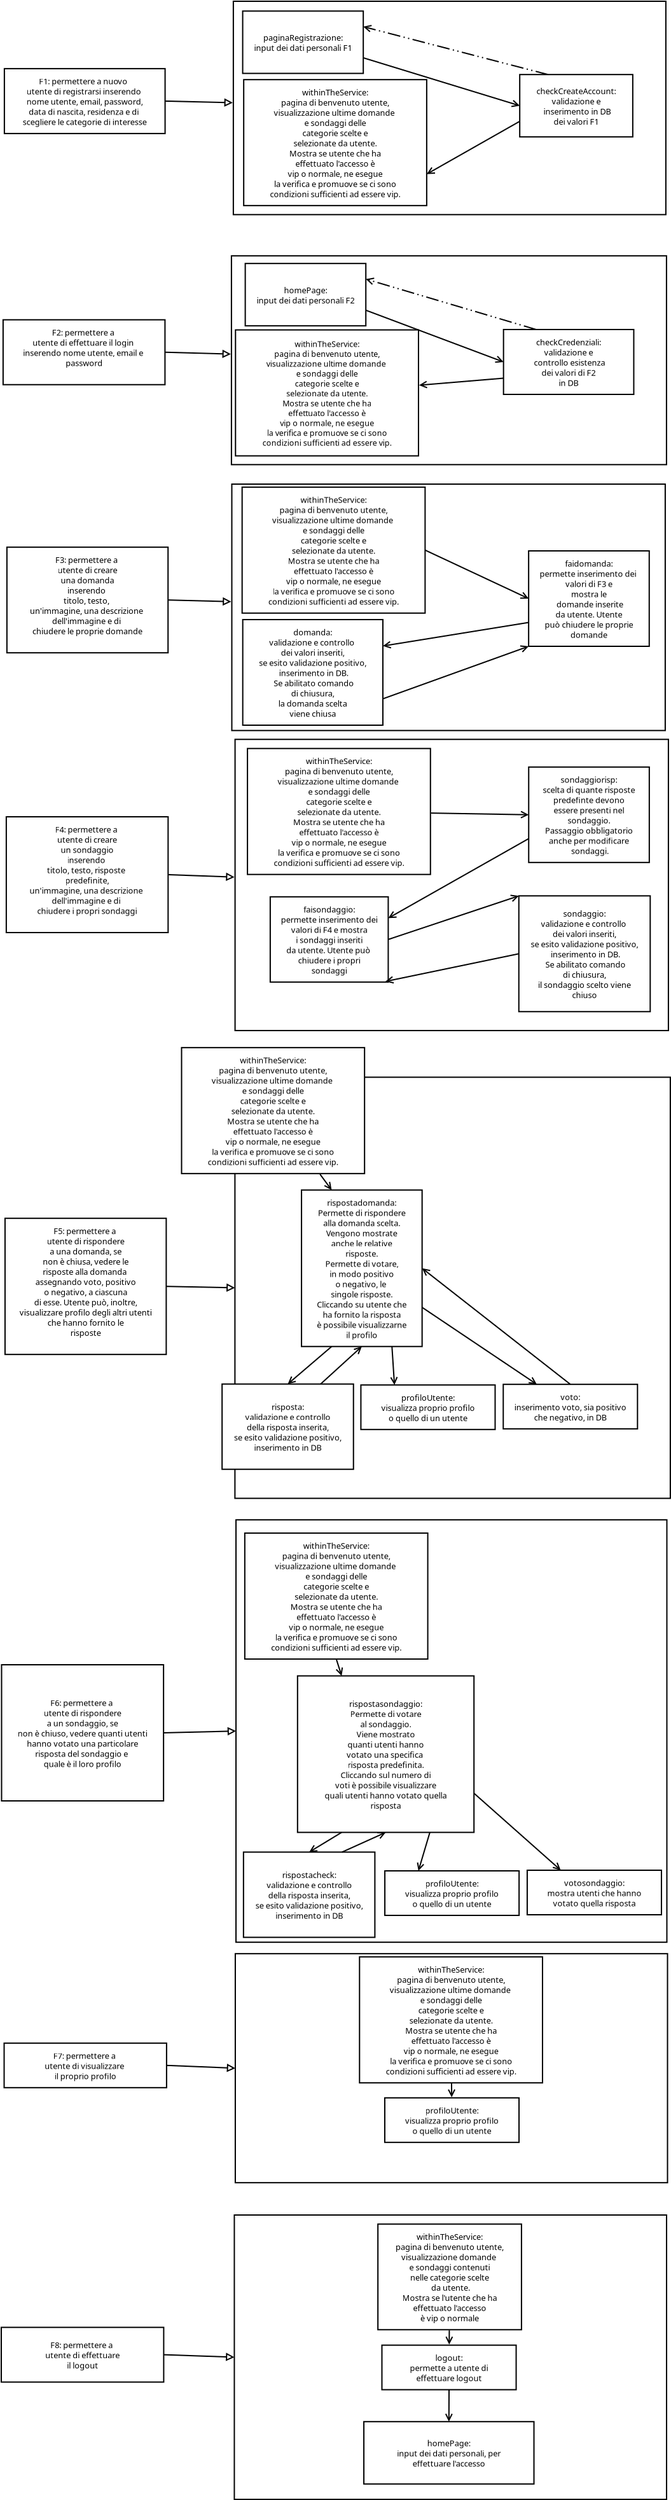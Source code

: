<?xml version="1.0" encoding="UTF-8"?>
<dia:diagram xmlns:dia="http://www.lysator.liu.se/~alla/dia/">
  <dia:layer name="Background" visible="true" active="true">
    <dia:object type="Flowchart - Box" version="0" id="O0">
      <dia:attribute name="obj_pos">
        <dia:point val="18.1,5.275"/>
      </dia:attribute>
      <dia:attribute name="obj_bb">
        <dia:rectangle val="18.05,5.225;30.784,10.425"/>
      </dia:attribute>
      <dia:attribute name="elem_corner">
        <dia:point val="18.1,5.275"/>
      </dia:attribute>
      <dia:attribute name="elem_width">
        <dia:real val="12.634"/>
      </dia:attribute>
      <dia:attribute name="elem_height">
        <dia:real val="5.1"/>
      </dia:attribute>
      <dia:attribute name="show_background">
        <dia:boolean val="true"/>
      </dia:attribute>
      <dia:attribute name="padding">
        <dia:real val="0.5"/>
      </dia:attribute>
      <dia:attribute name="text">
        <dia:composite type="text">
          <dia:attribute name="string">
            <dia:string>#F1: permettere a nuovo 
utente di registrarsi inserendo 
nome utente, email, password,
data di nascita, residenza e di 
scegliere le categorie di interesse#</dia:string>
          </dia:attribute>
          <dia:attribute name="font">
            <dia:font family="sans" style="0" name="Helvetica"/>
          </dia:attribute>
          <dia:attribute name="height">
            <dia:real val="0.8"/>
          </dia:attribute>
          <dia:attribute name="pos">
            <dia:point val="24.417,6.42"/>
          </dia:attribute>
          <dia:attribute name="color">
            <dia:color val="#000000"/>
          </dia:attribute>
          <dia:attribute name="alignment">
            <dia:enum val="1"/>
          </dia:attribute>
        </dia:composite>
      </dia:attribute>
    </dia:object>
    <dia:object type="Standard - Line" version="0" id="O1">
      <dia:attribute name="obj_pos">
        <dia:point val="30.734,7.825"/>
      </dia:attribute>
      <dia:attribute name="obj_bb">
        <dia:rectangle val="30.683,7.609;36.163,8.271"/>
      </dia:attribute>
      <dia:attribute name="conn_endpoints">
        <dia:point val="30.734,7.825"/>
        <dia:point val="36.051,7.953"/>
      </dia:attribute>
      <dia:attribute name="numcp">
        <dia:int val="1"/>
      </dia:attribute>
      <dia:attribute name="end_arrow">
        <dia:enum val="2"/>
      </dia:attribute>
      <dia:attribute name="end_arrow_length">
        <dia:real val="0.5"/>
      </dia:attribute>
      <dia:attribute name="end_arrow_width">
        <dia:real val="0.5"/>
      </dia:attribute>
      <dia:connections>
        <dia:connection handle="0" to="O0" connection="8"/>
        <dia:connection handle="1" to="O2" connection="16"/>
      </dia:connections>
    </dia:object>
    <dia:object type="Flowchart - Box" version="0" id="O2">
      <dia:attribute name="obj_pos">
        <dia:point val="36.1,-0.02"/>
      </dia:attribute>
      <dia:attribute name="obj_bb">
        <dia:rectangle val="36.05,-0.07;70.153,16.8"/>
      </dia:attribute>
      <dia:attribute name="elem_corner">
        <dia:point val="36.1,-0.02"/>
      </dia:attribute>
      <dia:attribute name="elem_width">
        <dia:real val="34.002"/>
      </dia:attribute>
      <dia:attribute name="elem_height">
        <dia:real val="16.77"/>
      </dia:attribute>
      <dia:attribute name="show_background">
        <dia:boolean val="true"/>
      </dia:attribute>
      <dia:attribute name="padding">
        <dia:real val="0.5"/>
      </dia:attribute>
      <dia:attribute name="text">
        <dia:composite type="text">
          <dia:attribute name="string">
            <dia:string>##</dia:string>
          </dia:attribute>
          <dia:attribute name="font">
            <dia:font family="sans" style="0" name="Helvetica"/>
          </dia:attribute>
          <dia:attribute name="height">
            <dia:real val="0.8"/>
          </dia:attribute>
          <dia:attribute name="pos">
            <dia:point val="53.101,8.56"/>
          </dia:attribute>
          <dia:attribute name="color">
            <dia:color val="#000000"/>
          </dia:attribute>
          <dia:attribute name="alignment">
            <dia:enum val="1"/>
          </dia:attribute>
        </dia:composite>
      </dia:attribute>
    </dia:object>
    <dia:object type="Flowchart - Box" version="0" id="O3">
      <dia:attribute name="obj_pos">
        <dia:point val="36.835,0.75"/>
      </dia:attribute>
      <dia:attribute name="obj_bb">
        <dia:rectangle val="36.785,0.7;46.365,5.7"/>
      </dia:attribute>
      <dia:attribute name="elem_corner">
        <dia:point val="36.835,0.75"/>
      </dia:attribute>
      <dia:attribute name="elem_width">
        <dia:real val="9.48"/>
      </dia:attribute>
      <dia:attribute name="elem_height">
        <dia:real val="4.9"/>
      </dia:attribute>
      <dia:attribute name="show_background">
        <dia:boolean val="true"/>
      </dia:attribute>
      <dia:attribute name="padding">
        <dia:real val="0.5"/>
      </dia:attribute>
      <dia:attribute name="text">
        <dia:composite type="text">
          <dia:attribute name="string">
            <dia:string>#paginaRegistrazione:
input dei dati personali F1#</dia:string>
          </dia:attribute>
          <dia:attribute name="font">
            <dia:font family="sans" style="0" name="Helvetica"/>
          </dia:attribute>
          <dia:attribute name="height">
            <dia:real val="0.8"/>
          </dia:attribute>
          <dia:attribute name="pos">
            <dia:point val="41.575,2.995"/>
          </dia:attribute>
          <dia:attribute name="color">
            <dia:color val="#000000"/>
          </dia:attribute>
          <dia:attribute name="alignment">
            <dia:enum val="1"/>
          </dia:attribute>
        </dia:composite>
      </dia:attribute>
    </dia:object>
    <dia:object type="Flowchart - Box" version="0" id="O4">
      <dia:attribute name="obj_pos">
        <dia:point val="58.615,5.74"/>
      </dia:attribute>
      <dia:attribute name="obj_bb">
        <dia:rectangle val="58.565,5.69;67.55,10.69"/>
      </dia:attribute>
      <dia:attribute name="elem_corner">
        <dia:point val="58.615,5.74"/>
      </dia:attribute>
      <dia:attribute name="elem_width">
        <dia:real val="8.885"/>
      </dia:attribute>
      <dia:attribute name="elem_height">
        <dia:real val="4.9"/>
      </dia:attribute>
      <dia:attribute name="show_background">
        <dia:boolean val="true"/>
      </dia:attribute>
      <dia:attribute name="padding">
        <dia:real val="0.5"/>
      </dia:attribute>
      <dia:attribute name="text">
        <dia:composite type="text">
          <dia:attribute name="string">
            <dia:string>#checkCreateAccount:
validazione e
 inserimento in DB
dei valori F1#</dia:string>
          </dia:attribute>
          <dia:attribute name="font">
            <dia:font family="sans" style="0" name="Helvetica"/>
          </dia:attribute>
          <dia:attribute name="height">
            <dia:real val="0.8"/>
          </dia:attribute>
          <dia:attribute name="pos">
            <dia:point val="63.057,7.185"/>
          </dia:attribute>
          <dia:attribute name="color">
            <dia:color val="#000000"/>
          </dia:attribute>
          <dia:attribute name="alignment">
            <dia:enum val="1"/>
          </dia:attribute>
        </dia:composite>
      </dia:attribute>
    </dia:object>
    <dia:object type="Flowchart - Box" version="0" id="O5">
      <dia:attribute name="obj_pos">
        <dia:point val="36.915,6.14"/>
      </dia:attribute>
      <dia:attribute name="obj_bb">
        <dia:rectangle val="36.865,6.09;51.35,16.09"/>
      </dia:attribute>
      <dia:attribute name="elem_corner">
        <dia:point val="36.915,6.14"/>
      </dia:attribute>
      <dia:attribute name="elem_width">
        <dia:real val="14.385"/>
      </dia:attribute>
      <dia:attribute name="elem_height">
        <dia:real val="9.9"/>
      </dia:attribute>
      <dia:attribute name="show_background">
        <dia:boolean val="true"/>
      </dia:attribute>
      <dia:attribute name="padding">
        <dia:real val="0.5"/>
      </dia:attribute>
      <dia:attribute name="text">
        <dia:composite type="text">
          <dia:attribute name="string">
            <dia:string>#withinTheService:
pagina di benvenuto utente,
visualizzazione ultime domande 
e sondaggi delle
 categorie scelte e 
selezionate da utente.
Mostra se utente che ha
effettuato l'accesso è
vip o normale, ne esegue
la verifica e promuove se ci sono
condizioni sufficienti ad essere vip.#</dia:string>
          </dia:attribute>
          <dia:attribute name="font">
            <dia:font family="sans" style="0" name="Helvetica"/>
          </dia:attribute>
          <dia:attribute name="height">
            <dia:real val="0.8"/>
          </dia:attribute>
          <dia:attribute name="pos">
            <dia:point val="44.108,7.285"/>
          </dia:attribute>
          <dia:attribute name="color">
            <dia:color val="#000000"/>
          </dia:attribute>
          <dia:attribute name="alignment">
            <dia:enum val="1"/>
          </dia:attribute>
        </dia:composite>
      </dia:attribute>
    </dia:object>
    <dia:object type="Standard - Line" version="0" id="O6">
      <dia:attribute name="obj_pos">
        <dia:point val="46.315,4.425"/>
      </dia:attribute>
      <dia:attribute name="obj_bb">
        <dia:rectangle val="46.253,4.363;58.722,8.345"/>
      </dia:attribute>
      <dia:attribute name="conn_endpoints">
        <dia:point val="46.315,4.425"/>
        <dia:point val="58.615,8.19"/>
      </dia:attribute>
      <dia:attribute name="numcp">
        <dia:int val="2"/>
      </dia:attribute>
      <dia:attribute name="end_arrow">
        <dia:enum val="1"/>
      </dia:attribute>
      <dia:attribute name="end_arrow_length">
        <dia:real val="0.5"/>
      </dia:attribute>
      <dia:attribute name="end_arrow_width">
        <dia:real val="0.5"/>
      </dia:attribute>
      <dia:connections>
        <dia:connection handle="0" to="O3" connection="10"/>
        <dia:connection handle="1" to="O4" connection="7"/>
      </dia:connections>
    </dia:object>
    <dia:object type="Standard - Line" version="0" id="O7">
      <dia:attribute name="obj_pos">
        <dia:point val="60.836,5.74"/>
      </dia:attribute>
      <dia:attribute name="obj_bb">
        <dia:rectangle val="46.207,1.793;60.897,5.801"/>
      </dia:attribute>
      <dia:attribute name="conn_endpoints">
        <dia:point val="60.836,5.74"/>
        <dia:point val="46.315,1.975"/>
      </dia:attribute>
      <dia:attribute name="numcp">
        <dia:int val="2"/>
      </dia:attribute>
      <dia:attribute name="line_style">
        <dia:enum val="3"/>
      </dia:attribute>
      <dia:attribute name="end_arrow">
        <dia:enum val="1"/>
      </dia:attribute>
      <dia:attribute name="end_arrow_length">
        <dia:real val="0.5"/>
      </dia:attribute>
      <dia:attribute name="end_arrow_width">
        <dia:real val="0.5"/>
      </dia:attribute>
      <dia:connections>
        <dia:connection handle="0" to="O4" connection="1"/>
        <dia:connection handle="1" to="O3" connection="6"/>
      </dia:connections>
    </dia:object>
    <dia:object type="Standard - Line" version="0" id="O8">
      <dia:attribute name="obj_pos">
        <dia:point val="58.615,9.415"/>
      </dia:attribute>
      <dia:attribute name="obj_bb">
        <dia:rectangle val="51.203,9.347;58.683,13.634"/>
      </dia:attribute>
      <dia:attribute name="conn_endpoints">
        <dia:point val="58.615,9.415"/>
        <dia:point val="51.3,13.565"/>
      </dia:attribute>
      <dia:attribute name="numcp">
        <dia:int val="2"/>
      </dia:attribute>
      <dia:attribute name="end_arrow">
        <dia:enum val="1"/>
      </dia:attribute>
      <dia:attribute name="end_arrow_length">
        <dia:real val="0.5"/>
      </dia:attribute>
      <dia:attribute name="end_arrow_width">
        <dia:real val="0.5"/>
      </dia:attribute>
      <dia:connections>
        <dia:connection handle="0" to="O4" connection="9"/>
        <dia:connection handle="1" to="O5" connection="10"/>
      </dia:connections>
    </dia:object>
    <dia:object type="Flowchart - Box" version="0" id="O9">
      <dia:attribute name="obj_pos">
        <dia:point val="18.0,25.015"/>
      </dia:attribute>
      <dia:attribute name="obj_bb">
        <dia:rectangle val="17.95,24.965;30.776,30.165"/>
      </dia:attribute>
      <dia:attribute name="elem_corner">
        <dia:point val="18.0,25.015"/>
      </dia:attribute>
      <dia:attribute name="elem_width">
        <dia:real val="12.726"/>
      </dia:attribute>
      <dia:attribute name="elem_height">
        <dia:real val="5.1"/>
      </dia:attribute>
      <dia:attribute name="show_background">
        <dia:boolean val="true"/>
      </dia:attribute>
      <dia:attribute name="padding">
        <dia:real val="0.5"/>
      </dia:attribute>
      <dia:attribute name="text">
        <dia:composite type="text">
          <dia:attribute name="string">
            <dia:string>#F2: permettere a 
utente di effettuare il login 
inserendo nome utente, email e 
password
#</dia:string>
          </dia:attribute>
          <dia:attribute name="font">
            <dia:font family="sans" style="0" name="Helvetica"/>
          </dia:attribute>
          <dia:attribute name="height">
            <dia:real val="0.8"/>
          </dia:attribute>
          <dia:attribute name="pos">
            <dia:point val="24.363,26.16"/>
          </dia:attribute>
          <dia:attribute name="color">
            <dia:color val="#000000"/>
          </dia:attribute>
          <dia:attribute name="alignment">
            <dia:enum val="1"/>
          </dia:attribute>
        </dia:composite>
      </dia:attribute>
    </dia:object>
    <dia:object type="Standard - Line" version="0" id="O10">
      <dia:attribute name="obj_pos">
        <dia:point val="30.726,27.565"/>
      </dia:attribute>
      <dia:attribute name="obj_bb">
        <dia:rectangle val="30.675,27.365;36.013,28.026"/>
      </dia:attribute>
      <dia:attribute name="conn_endpoints">
        <dia:point val="30.726,27.565"/>
        <dia:point val="35.901,27.711"/>
      </dia:attribute>
      <dia:attribute name="numcp">
        <dia:int val="1"/>
      </dia:attribute>
      <dia:attribute name="end_arrow">
        <dia:enum val="2"/>
      </dia:attribute>
      <dia:attribute name="end_arrow_length">
        <dia:real val="0.5"/>
      </dia:attribute>
      <dia:attribute name="end_arrow_width">
        <dia:real val="0.5"/>
      </dia:attribute>
      <dia:connections>
        <dia:connection handle="0" to="O9" connection="8"/>
        <dia:connection handle="1" to="O11" connection="16"/>
      </dia:connections>
    </dia:object>
    <dia:object type="Flowchart - Box" version="0" id="O11">
      <dia:attribute name="obj_pos">
        <dia:point val="35.951,19.99"/>
      </dia:attribute>
      <dia:attribute name="obj_bb">
        <dia:rectangle val="35.901,19.94;70.203,36.45"/>
      </dia:attribute>
      <dia:attribute name="elem_corner">
        <dia:point val="35.951,19.99"/>
      </dia:attribute>
      <dia:attribute name="elem_width">
        <dia:real val="34.201"/>
      </dia:attribute>
      <dia:attribute name="elem_height">
        <dia:real val="16.41"/>
      </dia:attribute>
      <dia:attribute name="show_background">
        <dia:boolean val="true"/>
      </dia:attribute>
      <dia:attribute name="padding">
        <dia:real val="0.5"/>
      </dia:attribute>
      <dia:attribute name="text">
        <dia:composite type="text">
          <dia:attribute name="string">
            <dia:string>##</dia:string>
          </dia:attribute>
          <dia:attribute name="font">
            <dia:font family="sans" style="0" name="Helvetica"/>
          </dia:attribute>
          <dia:attribute name="height">
            <dia:real val="0.8"/>
          </dia:attribute>
          <dia:attribute name="pos">
            <dia:point val="53.052,28.39"/>
          </dia:attribute>
          <dia:attribute name="color">
            <dia:color val="#000000"/>
          </dia:attribute>
          <dia:attribute name="alignment">
            <dia:enum val="1"/>
          </dia:attribute>
        </dia:composite>
      </dia:attribute>
    </dia:object>
    <dia:object type="Flowchart - Box" version="0" id="O12">
      <dia:attribute name="obj_pos">
        <dia:point val="37.036,20.59"/>
      </dia:attribute>
      <dia:attribute name="obj_bb">
        <dia:rectangle val="36.986,20.54;46.566,25.54"/>
      </dia:attribute>
      <dia:attribute name="elem_corner">
        <dia:point val="37.036,20.59"/>
      </dia:attribute>
      <dia:attribute name="elem_width">
        <dia:real val="9.48"/>
      </dia:attribute>
      <dia:attribute name="elem_height">
        <dia:real val="4.9"/>
      </dia:attribute>
      <dia:attribute name="show_background">
        <dia:boolean val="true"/>
      </dia:attribute>
      <dia:attribute name="padding">
        <dia:real val="0.5"/>
      </dia:attribute>
      <dia:attribute name="text">
        <dia:composite type="text">
          <dia:attribute name="string">
            <dia:string>#homePage:
input dei dati personali F2#</dia:string>
          </dia:attribute>
          <dia:attribute name="font">
            <dia:font family="sans" style="0" name="Helvetica"/>
          </dia:attribute>
          <dia:attribute name="height">
            <dia:real val="0.8"/>
          </dia:attribute>
          <dia:attribute name="pos">
            <dia:point val="41.776,22.835"/>
          </dia:attribute>
          <dia:attribute name="color">
            <dia:color val="#000000"/>
          </dia:attribute>
          <dia:attribute name="alignment">
            <dia:enum val="1"/>
          </dia:attribute>
        </dia:composite>
      </dia:attribute>
    </dia:object>
    <dia:object type="Flowchart - Box" version="0" id="O13">
      <dia:attribute name="obj_pos">
        <dia:point val="57.339,25.78"/>
      </dia:attribute>
      <dia:attribute name="obj_bb">
        <dia:rectangle val="57.289,25.73;67.629,30.93"/>
      </dia:attribute>
      <dia:attribute name="elem_corner">
        <dia:point val="57.339,25.78"/>
      </dia:attribute>
      <dia:attribute name="elem_width">
        <dia:real val="10.24"/>
      </dia:attribute>
      <dia:attribute name="elem_height">
        <dia:real val="5.1"/>
      </dia:attribute>
      <dia:attribute name="show_background">
        <dia:boolean val="true"/>
      </dia:attribute>
      <dia:attribute name="padding">
        <dia:real val="0.5"/>
      </dia:attribute>
      <dia:attribute name="text">
        <dia:composite type="text">
          <dia:attribute name="string">
            <dia:string>#checkCredenziali:
validazione e
 controllo esistenza
dei valori di F2
in DB#</dia:string>
          </dia:attribute>
          <dia:attribute name="font">
            <dia:font family="sans" style="0" name="Helvetica"/>
          </dia:attribute>
          <dia:attribute name="height">
            <dia:real val="0.8"/>
          </dia:attribute>
          <dia:attribute name="pos">
            <dia:point val="62.459,26.925"/>
          </dia:attribute>
          <dia:attribute name="color">
            <dia:color val="#000000"/>
          </dia:attribute>
          <dia:attribute name="alignment">
            <dia:enum val="1"/>
          </dia:attribute>
        </dia:composite>
      </dia:attribute>
    </dia:object>
    <dia:object type="Standard - Line" version="0" id="O14">
      <dia:attribute name="obj_pos">
        <dia:point val="46.516,24.265"/>
      </dia:attribute>
      <dia:attribute name="obj_bb">
        <dia:rectangle val="46.452,24.201;57.444,28.453"/>
      </dia:attribute>
      <dia:attribute name="conn_endpoints">
        <dia:point val="46.516,24.265"/>
        <dia:point val="57.339,28.33"/>
      </dia:attribute>
      <dia:attribute name="numcp">
        <dia:int val="2"/>
      </dia:attribute>
      <dia:attribute name="end_arrow">
        <dia:enum val="1"/>
      </dia:attribute>
      <dia:attribute name="end_arrow_length">
        <dia:real val="0.5"/>
      </dia:attribute>
      <dia:attribute name="end_arrow_width">
        <dia:real val="0.5"/>
      </dia:attribute>
      <dia:connections>
        <dia:connection handle="0" to="O12" connection="10"/>
        <dia:connection handle="1" to="O13" connection="7"/>
      </dia:connections>
    </dia:object>
    <dia:object type="Standard - Line" version="0" id="O15">
      <dia:attribute name="obj_pos">
        <dia:point val="59.899,25.78"/>
      </dia:attribute>
      <dia:attribute name="obj_bb">
        <dia:rectangle val="46.409,21.654;59.961,25.842"/>
      </dia:attribute>
      <dia:attribute name="conn_endpoints">
        <dia:point val="59.899,25.78"/>
        <dia:point val="46.516,21.815"/>
      </dia:attribute>
      <dia:attribute name="numcp">
        <dia:int val="2"/>
      </dia:attribute>
      <dia:attribute name="line_style">
        <dia:enum val="3"/>
      </dia:attribute>
      <dia:attribute name="end_arrow">
        <dia:enum val="1"/>
      </dia:attribute>
      <dia:attribute name="end_arrow_length">
        <dia:real val="0.5"/>
      </dia:attribute>
      <dia:attribute name="end_arrow_width">
        <dia:real val="0.5"/>
      </dia:attribute>
      <dia:connections>
        <dia:connection handle="0" to="O13" connection="1"/>
        <dia:connection handle="1" to="O12" connection="6"/>
      </dia:connections>
    </dia:object>
    <dia:object type="Standard - Line" version="0" id="O16">
      <dia:attribute name="obj_pos">
        <dia:point val="57.339,29.605"/>
      </dia:attribute>
      <dia:attribute name="obj_bb">
        <dia:rectangle val="50.591,29.551;57.393,30.442"/>
      </dia:attribute>
      <dia:attribute name="conn_endpoints">
        <dia:point val="57.339,29.605"/>
        <dia:point val="50.702,30.157"/>
      </dia:attribute>
      <dia:attribute name="numcp">
        <dia:int val="2"/>
      </dia:attribute>
      <dia:attribute name="end_arrow">
        <dia:enum val="1"/>
      </dia:attribute>
      <dia:attribute name="end_arrow_length">
        <dia:real val="0.5"/>
      </dia:attribute>
      <dia:attribute name="end_arrow_width">
        <dia:real val="0.5"/>
      </dia:attribute>
      <dia:connections>
        <dia:connection handle="0" to="O13" connection="9"/>
        <dia:connection handle="1" to="O74" connection="16"/>
      </dia:connections>
    </dia:object>
    <dia:object type="Standard - Line" version="0" id="O17">
      <dia:attribute name="obj_pos">
        <dia:point val="30.967,47.04"/>
      </dia:attribute>
      <dia:attribute name="obj_bb">
        <dia:rectangle val="30.916,46.825;36.047,47.486"/>
      </dia:attribute>
      <dia:attribute name="conn_endpoints">
        <dia:point val="30.967,47.04"/>
        <dia:point val="35.936,47.17"/>
      </dia:attribute>
      <dia:attribute name="numcp">
        <dia:int val="1"/>
      </dia:attribute>
      <dia:attribute name="end_arrow">
        <dia:enum val="2"/>
      </dia:attribute>
      <dia:attribute name="end_arrow_length">
        <dia:real val="0.5"/>
      </dia:attribute>
      <dia:attribute name="end_arrow_width">
        <dia:real val="0.5"/>
      </dia:attribute>
      <dia:connections>
        <dia:connection handle="0" to="O23" connection="8"/>
        <dia:connection handle="1" to="O18" connection="16"/>
      </dia:connections>
    </dia:object>
    <dia:object type="Flowchart - Box" version="0" id="O18">
      <dia:attribute name="obj_pos">
        <dia:point val="35.98,37.932"/>
      </dia:attribute>
      <dia:attribute name="obj_bb">
        <dia:rectangle val="35.93,37.882;70.103,57.35"/>
      </dia:attribute>
      <dia:attribute name="elem_corner">
        <dia:point val="35.98,37.932"/>
      </dia:attribute>
      <dia:attribute name="elem_width">
        <dia:real val="34.072"/>
      </dia:attribute>
      <dia:attribute name="elem_height">
        <dia:real val="19.368"/>
      </dia:attribute>
      <dia:attribute name="show_background">
        <dia:boolean val="true"/>
      </dia:attribute>
      <dia:attribute name="padding">
        <dia:real val="0.5"/>
      </dia:attribute>
      <dia:attribute name="text">
        <dia:composite type="text">
          <dia:attribute name="string">
            <dia:string>##</dia:string>
          </dia:attribute>
          <dia:attribute name="font">
            <dia:font family="sans" style="0" name="Helvetica"/>
          </dia:attribute>
          <dia:attribute name="height">
            <dia:real val="0.8"/>
          </dia:attribute>
          <dia:attribute name="pos">
            <dia:point val="53.017,47.811"/>
          </dia:attribute>
          <dia:attribute name="color">
            <dia:color val="#000000"/>
          </dia:attribute>
          <dia:attribute name="alignment">
            <dia:enum val="1"/>
          </dia:attribute>
        </dia:composite>
      </dia:attribute>
    </dia:object>
    <dia:object type="Flowchart - Box" version="0" id="O19">
      <dia:attribute name="obj_pos">
        <dia:point val="59.314,43.18"/>
      </dia:attribute>
      <dia:attribute name="obj_bb">
        <dia:rectangle val="59.264,43.13;68.844,50.73"/>
      </dia:attribute>
      <dia:attribute name="elem_corner">
        <dia:point val="59.314,43.18"/>
      </dia:attribute>
      <dia:attribute name="elem_width">
        <dia:real val="9.48"/>
      </dia:attribute>
      <dia:attribute name="elem_height">
        <dia:real val="7.5"/>
      </dia:attribute>
      <dia:attribute name="show_background">
        <dia:boolean val="true"/>
      </dia:attribute>
      <dia:attribute name="padding">
        <dia:real val="0.5"/>
      </dia:attribute>
      <dia:attribute name="text">
        <dia:composite type="text">
          <dia:attribute name="string">
            <dia:string>#faidomanda:
permette inserimento dei 
valori di F3 e
mostra le
 domande inserite
da utente. Utente
può chiudere le proprie
domande#</dia:string>
          </dia:attribute>
          <dia:attribute name="font">
            <dia:font family="sans" style="0" name="Helvetica"/>
          </dia:attribute>
          <dia:attribute name="height">
            <dia:real val="0.8"/>
          </dia:attribute>
          <dia:attribute name="pos">
            <dia:point val="64.054,44.325"/>
          </dia:attribute>
          <dia:attribute name="color">
            <dia:color val="#000000"/>
          </dia:attribute>
          <dia:attribute name="alignment">
            <dia:enum val="1"/>
          </dia:attribute>
        </dia:composite>
      </dia:attribute>
    </dia:object>
    <dia:object type="Flowchart - Box" version="0" id="O20">
      <dia:attribute name="obj_pos">
        <dia:point val="36.84,48.58"/>
      </dia:attribute>
      <dia:attribute name="obj_bb">
        <dia:rectangle val="36.79,48.53;47.905,56.93"/>
      </dia:attribute>
      <dia:attribute name="elem_corner">
        <dia:point val="36.84,48.58"/>
      </dia:attribute>
      <dia:attribute name="elem_width">
        <dia:real val="11.015"/>
      </dia:attribute>
      <dia:attribute name="elem_height">
        <dia:real val="8.3"/>
      </dia:attribute>
      <dia:attribute name="show_background">
        <dia:boolean val="true"/>
      </dia:attribute>
      <dia:attribute name="padding">
        <dia:real val="0.5"/>
      </dia:attribute>
      <dia:attribute name="text">
        <dia:composite type="text">
          <dia:attribute name="string">
            <dia:string>#domanda:
validazione e controllo 
dei valori inseriti,
se esito validazione positivo,
 inserimento in DB.
 Se abilitato comando
di chiusura,
la domanda scelta
viene chiusa#</dia:string>
          </dia:attribute>
          <dia:attribute name="font">
            <dia:font family="sans" style="0" name="Helvetica"/>
          </dia:attribute>
          <dia:attribute name="height">
            <dia:real val="0.8"/>
          </dia:attribute>
          <dia:attribute name="pos">
            <dia:point val="42.348,49.725"/>
          </dia:attribute>
          <dia:attribute name="color">
            <dia:color val="#000000"/>
          </dia:attribute>
          <dia:attribute name="alignment">
            <dia:enum val="1"/>
          </dia:attribute>
        </dia:composite>
      </dia:attribute>
    </dia:object>
    <dia:object type="Standard - Line" version="0" id="O21">
      <dia:attribute name="obj_pos">
        <dia:point val="51.175,43.12"/>
      </dia:attribute>
      <dia:attribute name="obj_bb">
        <dia:rectangle val="51.108,43.053;59.416,47.011"/>
      </dia:attribute>
      <dia:attribute name="conn_endpoints">
        <dia:point val="51.175,43.12"/>
        <dia:point val="59.314,46.93"/>
      </dia:attribute>
      <dia:attribute name="numcp">
        <dia:int val="2"/>
      </dia:attribute>
      <dia:attribute name="end_arrow">
        <dia:enum val="1"/>
      </dia:attribute>
      <dia:attribute name="end_arrow_length">
        <dia:real val="0.5"/>
      </dia:attribute>
      <dia:attribute name="end_arrow_width">
        <dia:real val="0.5"/>
      </dia:attribute>
      <dia:connections>
        <dia:connection handle="0" to="O79" connection="8"/>
        <dia:connection handle="1" to="O19" connection="7"/>
      </dia:connections>
    </dia:object>
    <dia:object type="Standard - Line" version="0" id="O22">
      <dia:attribute name="obj_pos">
        <dia:point val="59.314,48.805"/>
      </dia:attribute>
      <dia:attribute name="obj_bb">
        <dia:rectangle val="47.745,48.748;59.371,50.894"/>
      </dia:attribute>
      <dia:attribute name="conn_endpoints">
        <dia:point val="59.314,48.805"/>
        <dia:point val="47.855,50.655"/>
      </dia:attribute>
      <dia:attribute name="numcp">
        <dia:int val="2"/>
      </dia:attribute>
      <dia:attribute name="end_arrow">
        <dia:enum val="1"/>
      </dia:attribute>
      <dia:attribute name="end_arrow_length">
        <dia:real val="0.5"/>
      </dia:attribute>
      <dia:attribute name="end_arrow_width">
        <dia:real val="0.5"/>
      </dia:attribute>
      <dia:connections>
        <dia:connection handle="0" to="O19" connection="9"/>
        <dia:connection handle="1" to="O20" connection="6"/>
      </dia:connections>
    </dia:object>
    <dia:object type="Flowchart - Box" version="0" id="O23">
      <dia:attribute name="obj_pos">
        <dia:point val="18.3,42.89"/>
      </dia:attribute>
      <dia:attribute name="obj_bb">
        <dia:rectangle val="18.25,42.84;31.017,51.24"/>
      </dia:attribute>
      <dia:attribute name="elem_corner">
        <dia:point val="18.3,42.89"/>
      </dia:attribute>
      <dia:attribute name="elem_width">
        <dia:real val="12.667"/>
      </dia:attribute>
      <dia:attribute name="elem_height">
        <dia:real val="8.3"/>
      </dia:attribute>
      <dia:attribute name="show_background">
        <dia:boolean val="true"/>
      </dia:attribute>
      <dia:attribute name="padding">
        <dia:real val="0.5"/>
      </dia:attribute>
      <dia:attribute name="text">
        <dia:composite type="text">
          <dia:attribute name="string">
            <dia:string>#F3: permettere a 
utente di creare
 una domanda 
inserendo 
titolo, testo, 
un'immagine, una descrizione 
dell'immagine e di 
chiudere le proprie domande
#</dia:string>
          </dia:attribute>
          <dia:attribute name="font">
            <dia:font family="sans" style="0" name="Helvetica"/>
          </dia:attribute>
          <dia:attribute name="height">
            <dia:real val="0.8"/>
          </dia:attribute>
          <dia:attribute name="pos">
            <dia:point val="24.634,44.035"/>
          </dia:attribute>
          <dia:attribute name="color">
            <dia:color val="#000000"/>
          </dia:attribute>
          <dia:attribute name="alignment">
            <dia:enum val="1"/>
          </dia:attribute>
        </dia:composite>
      </dia:attribute>
    </dia:object>
    <dia:object type="Standard - Line" version="0" id="O24">
      <dia:attribute name="obj_pos">
        <dia:point val="47.855,54.805"/>
      </dia:attribute>
      <dia:attribute name="obj_bb">
        <dia:rectangle val="47.791,50.55;59.419,54.869"/>
      </dia:attribute>
      <dia:attribute name="conn_endpoints">
        <dia:point val="47.855,54.805"/>
        <dia:point val="59.314,50.68"/>
      </dia:attribute>
      <dia:attribute name="numcp">
        <dia:int val="2"/>
      </dia:attribute>
      <dia:attribute name="end_arrow">
        <dia:enum val="1"/>
      </dia:attribute>
      <dia:attribute name="end_arrow_length">
        <dia:real val="0.5"/>
      </dia:attribute>
      <dia:attribute name="end_arrow_width">
        <dia:real val="0.5"/>
      </dia:attribute>
      <dia:connections>
        <dia:connection handle="0" to="O20" connection="10"/>
        <dia:connection handle="1" to="O19" connection="11"/>
      </dia:connections>
    </dia:object>
    <dia:object type="Standard - Line" version="0" id="O25">
      <dia:attribute name="obj_pos">
        <dia:point val="30.972,68.63"/>
      </dia:attribute>
      <dia:attribute name="obj_bb">
        <dia:rectangle val="30.92,68.469;36.297,69.13"/>
      </dia:attribute>
      <dia:attribute name="conn_endpoints">
        <dia:point val="30.972,68.63"/>
        <dia:point val="36.185,68.819"/>
      </dia:attribute>
      <dia:attribute name="numcp">
        <dia:int val="1"/>
      </dia:attribute>
      <dia:attribute name="end_arrow">
        <dia:enum val="2"/>
      </dia:attribute>
      <dia:attribute name="end_arrow_length">
        <dia:real val="0.5"/>
      </dia:attribute>
      <dia:attribute name="end_arrow_width">
        <dia:real val="0.5"/>
      </dia:attribute>
      <dia:connections>
        <dia:connection handle="0" to="O31" connection="8"/>
        <dia:connection handle="1" to="O26" connection="16"/>
      </dia:connections>
    </dia:object>
    <dia:object type="Flowchart - Box" version="0" id="O26">
      <dia:attribute name="obj_pos">
        <dia:point val="36.235,57.995"/>
      </dia:attribute>
      <dia:attribute name="obj_bb">
        <dia:rectangle val="36.185,57.945;70.353,80.932"/>
      </dia:attribute>
      <dia:attribute name="elem_corner">
        <dia:point val="36.235,57.995"/>
      </dia:attribute>
      <dia:attribute name="elem_width">
        <dia:real val="34.067"/>
      </dia:attribute>
      <dia:attribute name="elem_height">
        <dia:real val="22.887"/>
      </dia:attribute>
      <dia:attribute name="show_background">
        <dia:boolean val="true"/>
      </dia:attribute>
      <dia:attribute name="padding">
        <dia:real val="0.5"/>
      </dia:attribute>
      <dia:attribute name="text">
        <dia:composite type="text">
          <dia:attribute name="string">
            <dia:string>##</dia:string>
          </dia:attribute>
          <dia:attribute name="font">
            <dia:font family="sans" style="0" name="Helvetica"/>
          </dia:attribute>
          <dia:attribute name="height">
            <dia:real val="0.8"/>
          </dia:attribute>
          <dia:attribute name="pos">
            <dia:point val="53.269,69.634"/>
          </dia:attribute>
          <dia:attribute name="color">
            <dia:color val="#000000"/>
          </dia:attribute>
          <dia:attribute name="alignment">
            <dia:enum val="1"/>
          </dia:attribute>
        </dia:composite>
      </dia:attribute>
    </dia:object>
    <dia:object type="Flowchart - Box" version="0" id="O27">
      <dia:attribute name="obj_pos">
        <dia:point val="59.319,60.17"/>
      </dia:attribute>
      <dia:attribute name="obj_bb">
        <dia:rectangle val="59.269,60.12;68.849,67.72"/>
      </dia:attribute>
      <dia:attribute name="elem_corner">
        <dia:point val="59.319,60.17"/>
      </dia:attribute>
      <dia:attribute name="elem_width">
        <dia:real val="9.48"/>
      </dia:attribute>
      <dia:attribute name="elem_height">
        <dia:real val="7.5"/>
      </dia:attribute>
      <dia:attribute name="show_background">
        <dia:boolean val="true"/>
      </dia:attribute>
      <dia:attribute name="padding">
        <dia:real val="0.5"/>
      </dia:attribute>
      <dia:attribute name="text">
        <dia:composite type="text">
          <dia:attribute name="string">
            <dia:string>#sondaggiorisp:
scelta di quante risposte
predefinte devono
essere presenti nel
sondaggio.
Passaggio obbligatorio
anche per modificare
 sondaggi.#</dia:string>
          </dia:attribute>
          <dia:attribute name="font">
            <dia:font family="sans" style="0" name="Helvetica"/>
          </dia:attribute>
          <dia:attribute name="height">
            <dia:real val="0.8"/>
          </dia:attribute>
          <dia:attribute name="pos">
            <dia:point val="64.059,61.315"/>
          </dia:attribute>
          <dia:attribute name="color">
            <dia:color val="#000000"/>
          </dia:attribute>
          <dia:attribute name="alignment">
            <dia:enum val="1"/>
          </dia:attribute>
        </dia:composite>
      </dia:attribute>
    </dia:object>
    <dia:object type="Flowchart - Box" version="0" id="O28">
      <dia:attribute name="obj_pos">
        <dia:point val="39.0,70.37"/>
      </dia:attribute>
      <dia:attribute name="obj_bb">
        <dia:rectangle val="38.95,70.32;48.328,77.12"/>
      </dia:attribute>
      <dia:attribute name="elem_corner">
        <dia:point val="39.0,70.37"/>
      </dia:attribute>
      <dia:attribute name="elem_width">
        <dia:real val="9.277"/>
      </dia:attribute>
      <dia:attribute name="elem_height">
        <dia:real val="6.7"/>
      </dia:attribute>
      <dia:attribute name="show_background">
        <dia:boolean val="true"/>
      </dia:attribute>
      <dia:attribute name="padding">
        <dia:real val="0.5"/>
      </dia:attribute>
      <dia:attribute name="text">
        <dia:composite type="text">
          <dia:attribute name="string">
            <dia:string>#faisondaggio:
permette inserimento dei
valori di F4 e mostra
i sondaggi inseriti
da utente. Utente può 
chiudere i propri
sondaggi#</dia:string>
          </dia:attribute>
          <dia:attribute name="font">
            <dia:font family="sans" style="0" name="Helvetica"/>
          </dia:attribute>
          <dia:attribute name="height">
            <dia:real val="0.8"/>
          </dia:attribute>
          <dia:attribute name="pos">
            <dia:point val="43.639,71.515"/>
          </dia:attribute>
          <dia:attribute name="color">
            <dia:color val="#000000"/>
          </dia:attribute>
          <dia:attribute name="alignment">
            <dia:enum val="1"/>
          </dia:attribute>
        </dia:composite>
      </dia:attribute>
    </dia:object>
    <dia:object type="Standard - Line" version="0" id="O29">
      <dia:attribute name="obj_pos">
        <dia:point val="51.644,63.787"/>
      </dia:attribute>
      <dia:attribute name="obj_bb">
        <dia:rectangle val="51.593,63.58;59.431,64.241"/>
      </dia:attribute>
      <dia:attribute name="conn_endpoints">
        <dia:point val="51.644,63.787"/>
        <dia:point val="59.319,63.92"/>
      </dia:attribute>
      <dia:attribute name="numcp">
        <dia:int val="2"/>
      </dia:attribute>
      <dia:attribute name="end_arrow">
        <dia:enum val="1"/>
      </dia:attribute>
      <dia:attribute name="end_arrow_length">
        <dia:real val="0.5"/>
      </dia:attribute>
      <dia:attribute name="end_arrow_width">
        <dia:real val="0.5"/>
      </dia:attribute>
      <dia:connections>
        <dia:connection handle="0" to="O80" connection="16"/>
        <dia:connection handle="1" to="O27" connection="7"/>
      </dia:connections>
    </dia:object>
    <dia:object type="Standard - Line" version="0" id="O30">
      <dia:attribute name="obj_pos">
        <dia:point val="59.319,65.795"/>
      </dia:attribute>
      <dia:attribute name="obj_bb">
        <dia:rectangle val="48.181,65.727;59.387,72.114"/>
      </dia:attribute>
      <dia:attribute name="conn_endpoints">
        <dia:point val="59.319,65.795"/>
        <dia:point val="48.278,72.045"/>
      </dia:attribute>
      <dia:attribute name="numcp">
        <dia:int val="2"/>
      </dia:attribute>
      <dia:attribute name="end_arrow">
        <dia:enum val="1"/>
      </dia:attribute>
      <dia:attribute name="end_arrow_length">
        <dia:real val="0.5"/>
      </dia:attribute>
      <dia:attribute name="end_arrow_width">
        <dia:real val="0.5"/>
      </dia:attribute>
      <dia:connections>
        <dia:connection handle="0" to="O27" connection="9"/>
        <dia:connection handle="1" to="O28" connection="6"/>
      </dia:connections>
    </dia:object>
    <dia:object type="Flowchart - Box" version="0" id="O31">
      <dia:attribute name="obj_pos">
        <dia:point val="18.25,64.08"/>
      </dia:attribute>
      <dia:attribute name="obj_bb">
        <dia:rectangle val="18.2,64.03;31.022,73.23"/>
      </dia:attribute>
      <dia:attribute name="elem_corner">
        <dia:point val="18.25,64.08"/>
      </dia:attribute>
      <dia:attribute name="elem_width">
        <dia:real val="12.722"/>
      </dia:attribute>
      <dia:attribute name="elem_height">
        <dia:real val="9.1"/>
      </dia:attribute>
      <dia:attribute name="show_background">
        <dia:boolean val="true"/>
      </dia:attribute>
      <dia:attribute name="padding">
        <dia:real val="0.5"/>
      </dia:attribute>
      <dia:attribute name="text">
        <dia:composite type="text">
          <dia:attribute name="string">
            <dia:string>#F4: permettere a 
utente di creare
 un sondaggio 
inserendo 
titolo, testo, risposte 
predefinite,
un'immagine, una descrizione 
dell'immagine e di 
chiudere i propri sondaggi
#</dia:string>
          </dia:attribute>
          <dia:attribute name="font">
            <dia:font family="sans" style="0" name="Helvetica"/>
          </dia:attribute>
          <dia:attribute name="height">
            <dia:real val="0.8"/>
          </dia:attribute>
          <dia:attribute name="pos">
            <dia:point val="24.611,65.225"/>
          </dia:attribute>
          <dia:attribute name="color">
            <dia:color val="#000000"/>
          </dia:attribute>
          <dia:attribute name="alignment">
            <dia:enum val="1"/>
          </dia:attribute>
        </dia:composite>
      </dia:attribute>
    </dia:object>
    <dia:object type="Standard - Line" version="0" id="O32">
      <dia:attribute name="obj_pos">
        <dia:point val="48.278,73.72"/>
      </dia:attribute>
      <dia:attribute name="obj_bb">
        <dia:rectangle val="48.215,70.153;58.651,73.783"/>
      </dia:attribute>
      <dia:attribute name="conn_endpoints">
        <dia:point val="48.278,73.72"/>
        <dia:point val="58.544,70.295"/>
      </dia:attribute>
      <dia:attribute name="numcp">
        <dia:int val="2"/>
      </dia:attribute>
      <dia:attribute name="end_arrow">
        <dia:enum val="1"/>
      </dia:attribute>
      <dia:attribute name="end_arrow_length">
        <dia:real val="0.5"/>
      </dia:attribute>
      <dia:attribute name="end_arrow_width">
        <dia:real val="0.5"/>
      </dia:attribute>
      <dia:connections>
        <dia:connection handle="0" to="O28" connection="8"/>
        <dia:connection handle="1" to="O33" connection="0"/>
      </dia:connections>
    </dia:object>
    <dia:object type="Flowchart - Box" version="0" id="O33">
      <dia:attribute name="obj_pos">
        <dia:point val="58.544,70.295"/>
      </dia:attribute>
      <dia:attribute name="obj_bb">
        <dia:rectangle val="58.494,70.245;68.922,79.445"/>
      </dia:attribute>
      <dia:attribute name="elem_corner">
        <dia:point val="58.544,70.295"/>
      </dia:attribute>
      <dia:attribute name="elem_width">
        <dia:real val="10.328"/>
      </dia:attribute>
      <dia:attribute name="elem_height">
        <dia:real val="9.1"/>
      </dia:attribute>
      <dia:attribute name="show_background">
        <dia:boolean val="true"/>
      </dia:attribute>
      <dia:attribute name="padding">
        <dia:real val="0.5"/>
      </dia:attribute>
      <dia:attribute name="text">
        <dia:composite type="text">
          <dia:attribute name="string">
            <dia:string>#sondaggio:
validazione e controllo 
dei valori inseriti,
se esito validazione positivo,
 inserimento in DB.
 Se abilitato comando
di chiusura,
il sondaggio scelto viene
chiuso#</dia:string>
          </dia:attribute>
          <dia:attribute name="font">
            <dia:font family="sans" style="0" name="Helvetica"/>
          </dia:attribute>
          <dia:attribute name="height">
            <dia:real val="0.8"/>
          </dia:attribute>
          <dia:attribute name="pos">
            <dia:point val="63.708,71.84"/>
          </dia:attribute>
          <dia:attribute name="color">
            <dia:color val="#000000"/>
          </dia:attribute>
          <dia:attribute name="alignment">
            <dia:enum val="1"/>
          </dia:attribute>
        </dia:composite>
      </dia:attribute>
    </dia:object>
    <dia:object type="Standard - Line" version="0" id="O34">
      <dia:attribute name="obj_pos">
        <dia:point val="58.544,74.845"/>
      </dia:attribute>
      <dia:attribute name="obj_bb">
        <dia:rectangle val="47.949,74.786;58.603,77.232"/>
      </dia:attribute>
      <dia:attribute name="conn_endpoints">
        <dia:point val="58.544,74.845"/>
        <dia:point val="48.059,77.02"/>
      </dia:attribute>
      <dia:attribute name="numcp">
        <dia:int val="2"/>
      </dia:attribute>
      <dia:attribute name="end_arrow">
        <dia:enum val="1"/>
      </dia:attribute>
      <dia:attribute name="end_arrow_length">
        <dia:real val="0.5"/>
      </dia:attribute>
      <dia:attribute name="end_arrow_width">
        <dia:real val="0.5"/>
      </dia:attribute>
      <dia:connections>
        <dia:connection handle="0" to="O33" connection="7"/>
      </dia:connections>
    </dia:object>
    <dia:object type="Flowchart - Box" version="0" id="O35">
      <dia:attribute name="obj_pos">
        <dia:point val="18.152,95.64"/>
      </dia:attribute>
      <dia:attribute name="obj_bb">
        <dia:rectangle val="18.102,95.59;30.875,106.39"/>
      </dia:attribute>
      <dia:attribute name="elem_corner">
        <dia:point val="18.152,95.64"/>
      </dia:attribute>
      <dia:attribute name="elem_width">
        <dia:real val="12.672"/>
      </dia:attribute>
      <dia:attribute name="elem_height">
        <dia:real val="10.7"/>
      </dia:attribute>
      <dia:attribute name="show_background">
        <dia:boolean val="true"/>
      </dia:attribute>
      <dia:attribute name="padding">
        <dia:real val="0.5"/>
      </dia:attribute>
      <dia:attribute name="text">
        <dia:composite type="text">
          <dia:attribute name="string">
            <dia:string>#F5: permettere a 
utente di rispondere
 a una domanda, se 
non è chiusa, vedere le
risposte alla domanda 
assegnando voto, positivo
o negativo, a ciascuna
di esse. Utente può, inoltre,
visualizzare profilo degli altri utenti
che hanno fornito le
risposte
#</dia:string>
          </dia:attribute>
          <dia:attribute name="font">
            <dia:font family="sans" style="0" name="Helvetica"/>
          </dia:attribute>
          <dia:attribute name="height">
            <dia:real val="0.8"/>
          </dia:attribute>
          <dia:attribute name="pos">
            <dia:point val="24.489,96.785"/>
          </dia:attribute>
          <dia:attribute name="color">
            <dia:color val="#000000"/>
          </dia:attribute>
          <dia:attribute name="alignment">
            <dia:enum val="1"/>
          </dia:attribute>
        </dia:composite>
      </dia:attribute>
    </dia:object>
    <dia:object type="Standard - Line" version="0" id="O36">
      <dia:attribute name="obj_pos">
        <dia:point val="30.825,100.99"/>
      </dia:attribute>
      <dia:attribute name="obj_bb">
        <dia:rectangle val="30.774,100.758;36.337,101.42"/>
      </dia:attribute>
      <dia:attribute name="conn_endpoints">
        <dia:point val="30.825,100.99"/>
        <dia:point val="36.225,101.1"/>
      </dia:attribute>
      <dia:attribute name="numcp">
        <dia:int val="1"/>
      </dia:attribute>
      <dia:attribute name="end_arrow">
        <dia:enum val="2"/>
      </dia:attribute>
      <dia:attribute name="end_arrow_length">
        <dia:real val="0.5"/>
      </dia:attribute>
      <dia:attribute name="end_arrow_width">
        <dia:real val="0.5"/>
      </dia:attribute>
      <dia:connections>
        <dia:connection handle="0" to="O35" connection="8"/>
        <dia:connection handle="1" to="O37" connection="7"/>
      </dia:connections>
    </dia:object>
    <dia:object type="Flowchart - Box" version="0" id="O37">
      <dia:attribute name="obj_pos">
        <dia:point val="36.225,84.55"/>
      </dia:attribute>
      <dia:attribute name="obj_bb">
        <dia:rectangle val="36.175,84.5;70.502,117.7"/>
      </dia:attribute>
      <dia:attribute name="elem_corner">
        <dia:point val="36.225,84.55"/>
      </dia:attribute>
      <dia:attribute name="elem_width">
        <dia:real val="34.227"/>
      </dia:attribute>
      <dia:attribute name="elem_height">
        <dia:real val="33.1"/>
      </dia:attribute>
      <dia:attribute name="show_background">
        <dia:boolean val="true"/>
      </dia:attribute>
      <dia:attribute name="padding">
        <dia:real val="0.5"/>
      </dia:attribute>
      <dia:attribute name="text">
        <dia:composite type="text">
          <dia:attribute name="string">
            <dia:string>##</dia:string>
          </dia:attribute>
          <dia:attribute name="font">
            <dia:font family="sans" style="0" name="Helvetica"/>
          </dia:attribute>
          <dia:attribute name="height">
            <dia:real val="0.8"/>
          </dia:attribute>
          <dia:attribute name="pos">
            <dia:point val="53.339,101.295"/>
          </dia:attribute>
          <dia:attribute name="color">
            <dia:color val="#000000"/>
          </dia:attribute>
          <dia:attribute name="alignment">
            <dia:enum val="1"/>
          </dia:attribute>
        </dia:composite>
      </dia:attribute>
    </dia:object>
    <dia:object type="Flowchart - Box" version="0" id="O38">
      <dia:attribute name="obj_pos">
        <dia:point val="41.459,93.415"/>
      </dia:attribute>
      <dia:attribute name="obj_bb">
        <dia:rectangle val="41.409,93.365;50.989,105.765"/>
      </dia:attribute>
      <dia:attribute name="elem_corner">
        <dia:point val="41.459,93.415"/>
      </dia:attribute>
      <dia:attribute name="elem_width">
        <dia:real val="9.48"/>
      </dia:attribute>
      <dia:attribute name="elem_height">
        <dia:real val="12.3"/>
      </dia:attribute>
      <dia:attribute name="show_background">
        <dia:boolean val="true"/>
      </dia:attribute>
      <dia:attribute name="padding">
        <dia:real val="0.5"/>
      </dia:attribute>
      <dia:attribute name="text">
        <dia:composite type="text">
          <dia:attribute name="string">
            <dia:string>#rispostadomanda:
Permette di rispondere
alla domanda scelta.
Vengono mostrate
anche le relative
risposte.
Permette di votare,
in modo positivo
o negativo, le 
singole risposte.
Cliccando su utente che
ha fornito la risposta
è possibile visualizzarne
il profilo#</dia:string>
          </dia:attribute>
          <dia:attribute name="font">
            <dia:font family="sans" style="0" name="Helvetica"/>
          </dia:attribute>
          <dia:attribute name="height">
            <dia:real val="0.8"/>
          </dia:attribute>
          <dia:attribute name="pos">
            <dia:point val="46.199,94.56"/>
          </dia:attribute>
          <dia:attribute name="color">
            <dia:color val="#000000"/>
          </dia:attribute>
          <dia:attribute name="alignment">
            <dia:enum val="1"/>
          </dia:attribute>
        </dia:composite>
      </dia:attribute>
    </dia:object>
    <dia:object type="Flowchart - Box" version="0" id="O39">
      <dia:attribute name="obj_pos">
        <dia:point val="35.215,108.665"/>
      </dia:attribute>
      <dia:attribute name="obj_bb">
        <dia:rectangle val="35.165,108.615;45.593,115.415"/>
      </dia:attribute>
      <dia:attribute name="elem_corner">
        <dia:point val="35.215,108.665"/>
      </dia:attribute>
      <dia:attribute name="elem_width">
        <dia:real val="10.328"/>
      </dia:attribute>
      <dia:attribute name="elem_height">
        <dia:real val="6.7"/>
      </dia:attribute>
      <dia:attribute name="show_background">
        <dia:boolean val="true"/>
      </dia:attribute>
      <dia:attribute name="padding">
        <dia:real val="0.5"/>
      </dia:attribute>
      <dia:attribute name="text">
        <dia:composite type="text">
          <dia:attribute name="string">
            <dia:string>#risposta:
validazione e controllo
della risposta inserita,
se esito validazione positivo,
inserimento in DB#</dia:string>
          </dia:attribute>
          <dia:attribute name="font">
            <dia:font family="sans" style="0" name="Helvetica"/>
          </dia:attribute>
          <dia:attribute name="height">
            <dia:real val="0.8"/>
          </dia:attribute>
          <dia:attribute name="pos">
            <dia:point val="40.379,110.61"/>
          </dia:attribute>
          <dia:attribute name="color">
            <dia:color val="#000000"/>
          </dia:attribute>
          <dia:attribute name="alignment">
            <dia:enum val="1"/>
          </dia:attribute>
        </dia:composite>
      </dia:attribute>
    </dia:object>
    <dia:object type="Standard - Line" version="0" id="O40">
      <dia:attribute name="obj_pos">
        <dia:point val="42.912,92.172"/>
      </dia:attribute>
      <dia:attribute name="obj_bb">
        <dia:rectangle val="42.842,92.102;43.899,93.505"/>
      </dia:attribute>
      <dia:attribute name="conn_endpoints">
        <dia:point val="42.912,92.172"/>
        <dia:point val="43.829,93.415"/>
      </dia:attribute>
      <dia:attribute name="numcp">
        <dia:int val="2"/>
      </dia:attribute>
      <dia:attribute name="end_arrow">
        <dia:enum val="1"/>
      </dia:attribute>
      <dia:attribute name="end_arrow_length">
        <dia:real val="0.5"/>
      </dia:attribute>
      <dia:attribute name="end_arrow_width">
        <dia:real val="0.5"/>
      </dia:attribute>
      <dia:connections>
        <dia:connection handle="0" to="O81" connection="16"/>
        <dia:connection handle="1" to="O38" connection="1"/>
      </dia:connections>
    </dia:object>
    <dia:object type="Standard - Line" version="0" id="O41">
      <dia:attribute name="obj_pos">
        <dia:point val="43.829,105.715"/>
      </dia:attribute>
      <dia:attribute name="obj_bb">
        <dia:rectangle val="40.294,105.644;43.899,108.738"/>
      </dia:attribute>
      <dia:attribute name="conn_endpoints">
        <dia:point val="43.829,105.715"/>
        <dia:point val="40.379,108.665"/>
      </dia:attribute>
      <dia:attribute name="numcp">
        <dia:int val="2"/>
      </dia:attribute>
      <dia:attribute name="end_arrow">
        <dia:enum val="1"/>
      </dia:attribute>
      <dia:attribute name="end_arrow_length">
        <dia:real val="0.5"/>
      </dia:attribute>
      <dia:attribute name="end_arrow_width">
        <dia:real val="0.5"/>
      </dia:attribute>
      <dia:connections>
        <dia:connection handle="0" to="O38" connection="12"/>
        <dia:connection handle="1" to="O39" connection="2"/>
      </dia:connections>
    </dia:object>
    <dia:object type="Flowchart - Box" version="0" id="O42">
      <dia:attribute name="obj_pos">
        <dia:point val="57.319,108.69"/>
      </dia:attribute>
      <dia:attribute name="obj_bb">
        <dia:rectangle val="57.269,108.64;67.922,112.24"/>
      </dia:attribute>
      <dia:attribute name="elem_corner">
        <dia:point val="57.319,108.69"/>
      </dia:attribute>
      <dia:attribute name="elem_width">
        <dia:real val="10.553"/>
      </dia:attribute>
      <dia:attribute name="elem_height">
        <dia:real val="3.5"/>
      </dia:attribute>
      <dia:attribute name="show_background">
        <dia:boolean val="true"/>
      </dia:attribute>
      <dia:attribute name="padding">
        <dia:real val="0.5"/>
      </dia:attribute>
      <dia:attribute name="text">
        <dia:composite type="text">
          <dia:attribute name="string">
            <dia:string>#voto:
inserimento voto, sia positivo
che negativo, in DB#</dia:string>
          </dia:attribute>
          <dia:attribute name="font">
            <dia:font family="sans" style="0" name="Helvetica"/>
          </dia:attribute>
          <dia:attribute name="height">
            <dia:real val="0.8"/>
          </dia:attribute>
          <dia:attribute name="pos">
            <dia:point val="62.595,109.835"/>
          </dia:attribute>
          <dia:attribute name="color">
            <dia:color val="#000000"/>
          </dia:attribute>
          <dia:attribute name="alignment">
            <dia:enum val="1"/>
          </dia:attribute>
        </dia:composite>
      </dia:attribute>
    </dia:object>
    <dia:object type="Standard - Line" version="0" id="O43">
      <dia:attribute name="obj_pos">
        <dia:point val="42.961,108.665"/>
      </dia:attribute>
      <dia:attribute name="obj_bb">
        <dia:rectangle val="42.89,105.64;46.282,108.736"/>
      </dia:attribute>
      <dia:attribute name="conn_endpoints">
        <dia:point val="42.961,108.665"/>
        <dia:point val="46.199,105.715"/>
      </dia:attribute>
      <dia:attribute name="numcp">
        <dia:int val="2"/>
      </dia:attribute>
      <dia:attribute name="end_arrow">
        <dia:enum val="1"/>
      </dia:attribute>
      <dia:attribute name="end_arrow_length">
        <dia:real val="0.5"/>
      </dia:attribute>
      <dia:attribute name="end_arrow_width">
        <dia:real val="0.5"/>
      </dia:attribute>
      <dia:connections>
        <dia:connection handle="0" to="O39" connection="3"/>
        <dia:connection handle="1" to="O38" connection="13"/>
      </dia:connections>
    </dia:object>
    <dia:object type="Standard - Line" version="0" id="O44">
      <dia:attribute name="obj_pos">
        <dia:point val="48.569,105.715"/>
      </dia:attribute>
      <dia:attribute name="obj_bb">
        <dia:rectangle val="48.4,105.662;49.06,108.852"/>
      </dia:attribute>
      <dia:attribute name="conn_endpoints">
        <dia:point val="48.569,105.715"/>
        <dia:point val="48.766,108.74"/>
      </dia:attribute>
      <dia:attribute name="numcp">
        <dia:int val="2"/>
      </dia:attribute>
      <dia:attribute name="end_arrow">
        <dia:enum val="1"/>
      </dia:attribute>
      <dia:attribute name="end_arrow_length">
        <dia:real val="0.5"/>
      </dia:attribute>
      <dia:attribute name="end_arrow_width">
        <dia:real val="0.5"/>
      </dia:attribute>
      <dia:connections>
        <dia:connection handle="0" to="O38" connection="14"/>
        <dia:connection handle="1" to="O46" connection="1"/>
      </dia:connections>
    </dia:object>
    <dia:object type="Standard - Line" version="0" id="O45">
      <dia:attribute name="obj_pos">
        <dia:point val="50.939,102.64"/>
      </dia:attribute>
      <dia:attribute name="obj_bb">
        <dia:rectangle val="50.87,102.571;60.05,108.759"/>
      </dia:attribute>
      <dia:attribute name="conn_endpoints">
        <dia:point val="50.939,102.64"/>
        <dia:point val="59.957,108.69"/>
      </dia:attribute>
      <dia:attribute name="numcp">
        <dia:int val="2"/>
      </dia:attribute>
      <dia:attribute name="end_arrow">
        <dia:enum val="1"/>
      </dia:attribute>
      <dia:attribute name="end_arrow_length">
        <dia:real val="0.5"/>
      </dia:attribute>
      <dia:attribute name="end_arrow_width">
        <dia:real val="0.5"/>
      </dia:attribute>
      <dia:connections>
        <dia:connection handle="0" to="O38" connection="10"/>
        <dia:connection handle="1" to="O42" connection="1"/>
      </dia:connections>
    </dia:object>
    <dia:object type="Flowchart - Box" version="0" id="O46">
      <dia:attribute name="obj_pos">
        <dia:point val="46.127,108.74"/>
      </dia:attribute>
      <dia:attribute name="obj_bb">
        <dia:rectangle val="46.078,108.69;56.73,112.29"/>
      </dia:attribute>
      <dia:attribute name="elem_corner">
        <dia:point val="46.127,108.74"/>
      </dia:attribute>
      <dia:attribute name="elem_width">
        <dia:real val="10.553"/>
      </dia:attribute>
      <dia:attribute name="elem_height">
        <dia:real val="3.5"/>
      </dia:attribute>
      <dia:attribute name="show_background">
        <dia:boolean val="true"/>
      </dia:attribute>
      <dia:attribute name="padding">
        <dia:real val="0.5"/>
      </dia:attribute>
      <dia:attribute name="text">
        <dia:composite type="text">
          <dia:attribute name="string">
            <dia:string>#profiloUtente:
visualizza proprio profilo
o quello di un utente#</dia:string>
          </dia:attribute>
          <dia:attribute name="font">
            <dia:font family="sans" style="0" name="Helvetica"/>
          </dia:attribute>
          <dia:attribute name="height">
            <dia:real val="0.8"/>
          </dia:attribute>
          <dia:attribute name="pos">
            <dia:point val="51.404,109.885"/>
          </dia:attribute>
          <dia:attribute name="color">
            <dia:color val="#000000"/>
          </dia:attribute>
          <dia:attribute name="alignment">
            <dia:enum val="1"/>
          </dia:attribute>
        </dia:composite>
      </dia:attribute>
    </dia:object>
    <dia:object type="Standard - Line" version="0" id="O47">
      <dia:attribute name="obj_pos">
        <dia:point val="62.595,108.69"/>
      </dia:attribute>
      <dia:attribute name="obj_bb">
        <dia:rectangle val="50.851,99.495;62.666,108.76"/>
      </dia:attribute>
      <dia:attribute name="conn_endpoints">
        <dia:point val="62.595,108.69"/>
        <dia:point val="50.939,99.565"/>
      </dia:attribute>
      <dia:attribute name="numcp">
        <dia:int val="2"/>
      </dia:attribute>
      <dia:attribute name="end_arrow">
        <dia:enum val="1"/>
      </dia:attribute>
      <dia:attribute name="end_arrow_length">
        <dia:real val="0.5"/>
      </dia:attribute>
      <dia:attribute name="end_arrow_width">
        <dia:real val="0.5"/>
      </dia:attribute>
      <dia:connections>
        <dia:connection handle="0" to="O42" connection="2"/>
        <dia:connection handle="1" to="O38" connection="8"/>
      </dia:connections>
    </dia:object>
    <dia:object type="Flowchart - Box" version="0" id="O48">
      <dia:attribute name="obj_pos">
        <dia:point val="17.88,130.73"/>
      </dia:attribute>
      <dia:attribute name="obj_bb">
        <dia:rectangle val="17.83,130.68;30.663,141.48"/>
      </dia:attribute>
      <dia:attribute name="elem_corner">
        <dia:point val="17.88,130.73"/>
      </dia:attribute>
      <dia:attribute name="elem_width">
        <dia:real val="12.733"/>
      </dia:attribute>
      <dia:attribute name="elem_height">
        <dia:real val="10.7"/>
      </dia:attribute>
      <dia:attribute name="show_background">
        <dia:boolean val="true"/>
      </dia:attribute>
      <dia:attribute name="padding">
        <dia:real val="0.5"/>
      </dia:attribute>
      <dia:attribute name="text">
        <dia:composite type="text">
          <dia:attribute name="string">
            <dia:string>#F6: permettere a 
utente di rispondere
 a un sondaggio, se 
non è chiuso, vedere quanti utenti
hanno votato una particolare
risposta del sondaggio e 
quale è il loro profilo#</dia:string>
          </dia:attribute>
          <dia:attribute name="font">
            <dia:font family="sans" style="0" name="Helvetica"/>
          </dia:attribute>
          <dia:attribute name="height">
            <dia:real val="0.8"/>
          </dia:attribute>
          <dia:attribute name="pos">
            <dia:point val="24.247,133.875"/>
          </dia:attribute>
          <dia:attribute name="color">
            <dia:color val="#000000"/>
          </dia:attribute>
          <dia:attribute name="alignment">
            <dia:enum val="1"/>
          </dia:attribute>
        </dia:composite>
      </dia:attribute>
    </dia:object>
    <dia:object type="Standard - Line" version="0" id="O49">
      <dia:attribute name="obj_pos">
        <dia:point val="30.613,136.08"/>
      </dia:attribute>
      <dia:attribute name="obj_bb">
        <dia:rectangle val="30.562,135.623;36.42,136.284"/>
      </dia:attribute>
      <dia:attribute name="conn_endpoints">
        <dia:point val="30.613,136.08"/>
        <dia:point val="36.308,135.94"/>
      </dia:attribute>
      <dia:attribute name="numcp">
        <dia:int val="1"/>
      </dia:attribute>
      <dia:attribute name="end_arrow">
        <dia:enum val="2"/>
      </dia:attribute>
      <dia:attribute name="end_arrow_length">
        <dia:real val="0.5"/>
      </dia:attribute>
      <dia:attribute name="end_arrow_width">
        <dia:real val="0.5"/>
      </dia:attribute>
      <dia:connections>
        <dia:connection handle="0" to="O48" connection="8"/>
        <dia:connection handle="1" to="O50" connection="7"/>
      </dia:connections>
    </dia:object>
    <dia:object type="Flowchart - Box" version="0" id="O50">
      <dia:attribute name="obj_pos">
        <dia:point val="36.308,119.34"/>
      </dia:attribute>
      <dia:attribute name="obj_bb">
        <dia:rectangle val="36.258,119.29;70.231,152.59"/>
      </dia:attribute>
      <dia:attribute name="elem_corner">
        <dia:point val="36.308,119.34"/>
      </dia:attribute>
      <dia:attribute name="elem_width">
        <dia:real val="33.873"/>
      </dia:attribute>
      <dia:attribute name="elem_height">
        <dia:real val="33.2"/>
      </dia:attribute>
      <dia:attribute name="show_background">
        <dia:boolean val="true"/>
      </dia:attribute>
      <dia:attribute name="padding">
        <dia:real val="0.5"/>
      </dia:attribute>
      <dia:attribute name="text">
        <dia:composite type="text">
          <dia:attribute name="string">
            <dia:string>##</dia:string>
          </dia:attribute>
          <dia:attribute name="font">
            <dia:font family="sans" style="0" name="Helvetica"/>
          </dia:attribute>
          <dia:attribute name="height">
            <dia:real val="0.8"/>
          </dia:attribute>
          <dia:attribute name="pos">
            <dia:point val="53.245,136.135"/>
          </dia:attribute>
          <dia:attribute name="color">
            <dia:color val="#000000"/>
          </dia:attribute>
          <dia:attribute name="alignment">
            <dia:enum val="1"/>
          </dia:attribute>
        </dia:composite>
      </dia:attribute>
    </dia:object>
    <dia:object type="Flowchart - Box" version="0" id="O51">
      <dia:attribute name="obj_pos">
        <dia:point val="41.147,131.605"/>
      </dia:attribute>
      <dia:attribute name="obj_bb">
        <dia:rectangle val="41.097,131.555;55.067,143.955"/>
      </dia:attribute>
      <dia:attribute name="elem_corner">
        <dia:point val="41.147,131.605"/>
      </dia:attribute>
      <dia:attribute name="elem_width">
        <dia:real val="13.87"/>
      </dia:attribute>
      <dia:attribute name="elem_height">
        <dia:real val="12.3"/>
      </dia:attribute>
      <dia:attribute name="show_background">
        <dia:boolean val="true"/>
      </dia:attribute>
      <dia:attribute name="padding">
        <dia:real val="0.5"/>
      </dia:attribute>
      <dia:attribute name="text">
        <dia:composite type="text">
          <dia:attribute name="string">
            <dia:string>#rispostasondaggio:
Permette di votare
al sondaggio.
Viene mostrato
quanti utenti hanno
votato una specifica 
risposta predefinita.
Cliccando sul numero di
voti è possibile visualizzare
quali utenti hanno votato quella
risposta#</dia:string>
          </dia:attribute>
          <dia:attribute name="font">
            <dia:font family="sans" style="0" name="Helvetica"/>
          </dia:attribute>
          <dia:attribute name="height">
            <dia:real val="0.8"/>
          </dia:attribute>
          <dia:attribute name="pos">
            <dia:point val="48.082,133.95"/>
          </dia:attribute>
          <dia:attribute name="color">
            <dia:color val="#000000"/>
          </dia:attribute>
          <dia:attribute name="alignment">
            <dia:enum val="1"/>
          </dia:attribute>
        </dia:composite>
      </dia:attribute>
    </dia:object>
    <dia:object type="Flowchart - Box" version="0" id="O52">
      <dia:attribute name="obj_pos">
        <dia:point val="36.898,145.455"/>
      </dia:attribute>
      <dia:attribute name="obj_bb">
        <dia:rectangle val="36.848,145.405;47.275,152.205"/>
      </dia:attribute>
      <dia:attribute name="elem_corner">
        <dia:point val="36.898,145.455"/>
      </dia:attribute>
      <dia:attribute name="elem_width">
        <dia:real val="10.328"/>
      </dia:attribute>
      <dia:attribute name="elem_height">
        <dia:real val="6.7"/>
      </dia:attribute>
      <dia:attribute name="show_background">
        <dia:boolean val="true"/>
      </dia:attribute>
      <dia:attribute name="padding">
        <dia:real val="0.5"/>
      </dia:attribute>
      <dia:attribute name="text">
        <dia:composite type="text">
          <dia:attribute name="string">
            <dia:string>#rispostacheck:
validazione e controllo
della risposta inserita,
se esito validazione positivo,
inserimento in DB#</dia:string>
          </dia:attribute>
          <dia:attribute name="font">
            <dia:font family="sans" style="0" name="Helvetica"/>
          </dia:attribute>
          <dia:attribute name="height">
            <dia:real val="0.8"/>
          </dia:attribute>
          <dia:attribute name="pos">
            <dia:point val="42.062,147.4"/>
          </dia:attribute>
          <dia:attribute name="color">
            <dia:color val="#000000"/>
          </dia:attribute>
          <dia:attribute name="alignment">
            <dia:enum val="1"/>
          </dia:attribute>
        </dia:composite>
      </dia:attribute>
    </dia:object>
    <dia:object type="Standard - Line" version="0" id="O53">
      <dia:attribute name="obj_pos">
        <dia:point val="44.193,130.282"/>
      </dia:attribute>
      <dia:attribute name="obj_bb">
        <dia:rectangle val="44.13,130.22;44.763,131.712"/>
      </dia:attribute>
      <dia:attribute name="conn_endpoints">
        <dia:point val="44.193,130.282"/>
        <dia:point val="44.614,131.605"/>
      </dia:attribute>
      <dia:attribute name="numcp">
        <dia:int val="2"/>
      </dia:attribute>
      <dia:attribute name="end_arrow">
        <dia:enum val="1"/>
      </dia:attribute>
      <dia:attribute name="end_arrow_length">
        <dia:real val="0.5"/>
      </dia:attribute>
      <dia:attribute name="end_arrow_width">
        <dia:real val="0.5"/>
      </dia:attribute>
      <dia:connections>
        <dia:connection handle="0" to="O82" connection="13"/>
        <dia:connection handle="1" to="O51" connection="1"/>
      </dia:connections>
    </dia:object>
    <dia:object type="Standard - Line" version="0" id="O54">
      <dia:attribute name="obj_pos">
        <dia:point val="44.614,143.905"/>
      </dia:attribute>
      <dia:attribute name="obj_bb">
        <dia:rectangle val="41.966,143.836;44.683,145.524"/>
      </dia:attribute>
      <dia:attribute name="conn_endpoints">
        <dia:point val="44.614,143.905"/>
        <dia:point val="42.062,145.455"/>
      </dia:attribute>
      <dia:attribute name="numcp">
        <dia:int val="2"/>
      </dia:attribute>
      <dia:attribute name="end_arrow">
        <dia:enum val="1"/>
      </dia:attribute>
      <dia:attribute name="end_arrow_length">
        <dia:real val="0.5"/>
      </dia:attribute>
      <dia:attribute name="end_arrow_width">
        <dia:real val="0.5"/>
      </dia:attribute>
      <dia:connections>
        <dia:connection handle="0" to="O51" connection="12"/>
        <dia:connection handle="1" to="O52" connection="2"/>
      </dia:connections>
    </dia:object>
    <dia:object type="Flowchart - Box" version="0" id="O55">
      <dia:attribute name="obj_pos">
        <dia:point val="59.202,146.88"/>
      </dia:attribute>
      <dia:attribute name="obj_bb">
        <dia:rectangle val="59.152,146.83;69.804,150.43"/>
      </dia:attribute>
      <dia:attribute name="elem_corner">
        <dia:point val="59.202,146.88"/>
      </dia:attribute>
      <dia:attribute name="elem_width">
        <dia:real val="10.553"/>
      </dia:attribute>
      <dia:attribute name="elem_height">
        <dia:real val="3.5"/>
      </dia:attribute>
      <dia:attribute name="show_background">
        <dia:boolean val="true"/>
      </dia:attribute>
      <dia:attribute name="padding">
        <dia:real val="0.5"/>
      </dia:attribute>
      <dia:attribute name="text">
        <dia:composite type="text">
          <dia:attribute name="string">
            <dia:string>#votosondaggio:
mostra utenti che hanno
votato quella risposta#</dia:string>
          </dia:attribute>
          <dia:attribute name="font">
            <dia:font family="sans" style="0" name="Helvetica"/>
          </dia:attribute>
          <dia:attribute name="height">
            <dia:real val="0.8"/>
          </dia:attribute>
          <dia:attribute name="pos">
            <dia:point val="64.478,148.025"/>
          </dia:attribute>
          <dia:attribute name="color">
            <dia:color val="#000000"/>
          </dia:attribute>
          <dia:attribute name="alignment">
            <dia:enum val="1"/>
          </dia:attribute>
        </dia:composite>
      </dia:attribute>
    </dia:object>
    <dia:object type="Standard - Line" version="0" id="O56">
      <dia:attribute name="obj_pos">
        <dia:point val="44.644,145.455"/>
      </dia:attribute>
      <dia:attribute name="obj_bb">
        <dia:rectangle val="44.577,143.816;48.184,145.521"/>
      </dia:attribute>
      <dia:attribute name="conn_endpoints">
        <dia:point val="44.644,145.455"/>
        <dia:point val="48.082,143.905"/>
      </dia:attribute>
      <dia:attribute name="numcp">
        <dia:int val="2"/>
      </dia:attribute>
      <dia:attribute name="end_arrow">
        <dia:enum val="1"/>
      </dia:attribute>
      <dia:attribute name="end_arrow_length">
        <dia:real val="0.5"/>
      </dia:attribute>
      <dia:attribute name="end_arrow_width">
        <dia:real val="0.5"/>
      </dia:attribute>
      <dia:connections>
        <dia:connection handle="0" to="O52" connection="3"/>
        <dia:connection handle="1" to="O51" connection="13"/>
      </dia:connections>
    </dia:object>
    <dia:object type="Standard - Line" version="0" id="O57">
      <dia:attribute name="obj_pos">
        <dia:point val="51.549,143.905"/>
      </dia:attribute>
      <dia:attribute name="obj_bb">
        <dia:rectangle val="50.488,143.843;51.611,147.037"/>
      </dia:attribute>
      <dia:attribute name="conn_endpoints">
        <dia:point val="51.549,143.905"/>
        <dia:point val="50.648,146.93"/>
      </dia:attribute>
      <dia:attribute name="numcp">
        <dia:int val="2"/>
      </dia:attribute>
      <dia:attribute name="end_arrow">
        <dia:enum val="1"/>
      </dia:attribute>
      <dia:attribute name="end_arrow_length">
        <dia:real val="0.5"/>
      </dia:attribute>
      <dia:attribute name="end_arrow_width">
        <dia:real val="0.5"/>
      </dia:attribute>
      <dia:connections>
        <dia:connection handle="0" to="O51" connection="14"/>
        <dia:connection handle="1" to="O59" connection="1"/>
      </dia:connections>
    </dia:object>
    <dia:object type="Standard - Line" version="0" id="O58">
      <dia:attribute name="obj_pos">
        <dia:point val="55.017,140.83"/>
      </dia:attribute>
      <dia:attribute name="obj_bb">
        <dia:rectangle val="54.946,140.759;61.924,146.954"/>
      </dia:attribute>
      <dia:attribute name="conn_endpoints">
        <dia:point val="55.017,140.83"/>
        <dia:point val="61.84,146.88"/>
      </dia:attribute>
      <dia:attribute name="numcp">
        <dia:int val="2"/>
      </dia:attribute>
      <dia:attribute name="end_arrow">
        <dia:enum val="1"/>
      </dia:attribute>
      <dia:attribute name="end_arrow_length">
        <dia:real val="0.5"/>
      </dia:attribute>
      <dia:attribute name="end_arrow_width">
        <dia:real val="0.5"/>
      </dia:attribute>
      <dia:connections>
        <dia:connection handle="0" to="O51" connection="10"/>
        <dia:connection handle="1" to="O55" connection="1"/>
      </dia:connections>
    </dia:object>
    <dia:object type="Flowchart - Box" version="0" id="O59">
      <dia:attribute name="obj_pos">
        <dia:point val="48.01,146.93"/>
      </dia:attribute>
      <dia:attribute name="obj_bb">
        <dia:rectangle val="47.96,146.88;58.613,150.48"/>
      </dia:attribute>
      <dia:attribute name="elem_corner">
        <dia:point val="48.01,146.93"/>
      </dia:attribute>
      <dia:attribute name="elem_width">
        <dia:real val="10.553"/>
      </dia:attribute>
      <dia:attribute name="elem_height">
        <dia:real val="3.5"/>
      </dia:attribute>
      <dia:attribute name="show_background">
        <dia:boolean val="true"/>
      </dia:attribute>
      <dia:attribute name="padding">
        <dia:real val="0.5"/>
      </dia:attribute>
      <dia:attribute name="text">
        <dia:composite type="text">
          <dia:attribute name="string">
            <dia:string>#profiloUtente:
visualizza proprio profilo
o quello di un utente#</dia:string>
          </dia:attribute>
          <dia:attribute name="font">
            <dia:font family="sans" style="0" name="Helvetica"/>
          </dia:attribute>
          <dia:attribute name="height">
            <dia:real val="0.8"/>
          </dia:attribute>
          <dia:attribute name="pos">
            <dia:point val="53.286,148.075"/>
          </dia:attribute>
          <dia:attribute name="color">
            <dia:color val="#000000"/>
          </dia:attribute>
          <dia:attribute name="alignment">
            <dia:enum val="1"/>
          </dia:attribute>
        </dia:composite>
      </dia:attribute>
    </dia:object>
    <dia:object type="Flowchart - Box" version="0" id="O60">
      <dia:attribute name="obj_pos">
        <dia:point val="18.081,160.47"/>
      </dia:attribute>
      <dia:attribute name="obj_bb">
        <dia:rectangle val="18.031,160.42;30.901,164.02"/>
      </dia:attribute>
      <dia:attribute name="elem_corner">
        <dia:point val="18.081,160.47"/>
      </dia:attribute>
      <dia:attribute name="elem_width">
        <dia:real val="12.77"/>
      </dia:attribute>
      <dia:attribute name="elem_height">
        <dia:real val="3.5"/>
      </dia:attribute>
      <dia:attribute name="show_background">
        <dia:boolean val="true"/>
      </dia:attribute>
      <dia:attribute name="padding">
        <dia:real val="0.5"/>
      </dia:attribute>
      <dia:attribute name="text">
        <dia:composite type="text">
          <dia:attribute name="string">
            <dia:string>#F7: permettere a 
utente di visualizzare 
il proprio profilo#</dia:string>
          </dia:attribute>
          <dia:attribute name="font">
            <dia:font family="sans" style="0" name="Helvetica"/>
          </dia:attribute>
          <dia:attribute name="height">
            <dia:real val="0.8"/>
          </dia:attribute>
          <dia:attribute name="pos">
            <dia:point val="24.466,161.615"/>
          </dia:attribute>
          <dia:attribute name="color">
            <dia:color val="#000000"/>
          </dia:attribute>
          <dia:attribute name="alignment">
            <dia:enum val="1"/>
          </dia:attribute>
        </dia:composite>
      </dia:attribute>
    </dia:object>
    <dia:object type="Standard - Line" version="0" id="O61">
      <dia:attribute name="obj_pos">
        <dia:point val="30.851,162.22"/>
      </dia:attribute>
      <dia:attribute name="obj_bb">
        <dia:rectangle val="30.799,162.087;36.364,162.748"/>
      </dia:attribute>
      <dia:attribute name="conn_endpoints">
        <dia:point val="30.851,162.22"/>
        <dia:point val="36.253,162.44"/>
      </dia:attribute>
      <dia:attribute name="numcp">
        <dia:int val="1"/>
      </dia:attribute>
      <dia:attribute name="end_arrow">
        <dia:enum val="2"/>
      </dia:attribute>
      <dia:attribute name="end_arrow_length">
        <dia:real val="0.5"/>
      </dia:attribute>
      <dia:attribute name="end_arrow_width">
        <dia:real val="0.5"/>
      </dia:attribute>
      <dia:connections>
        <dia:connection handle="0" to="O60" connection="8"/>
        <dia:connection handle="1" to="O62" connection="7"/>
      </dia:connections>
    </dia:object>
    <dia:object type="Flowchart - Box" version="0" id="O62">
      <dia:attribute name="obj_pos">
        <dia:point val="36.253,153.44"/>
      </dia:attribute>
      <dia:attribute name="obj_bb">
        <dia:rectangle val="36.203,153.39;70.281,171.49"/>
      </dia:attribute>
      <dia:attribute name="elem_corner">
        <dia:point val="36.253,153.44"/>
      </dia:attribute>
      <dia:attribute name="elem_width">
        <dia:real val="33.979"/>
      </dia:attribute>
      <dia:attribute name="elem_height">
        <dia:real val="18.0"/>
      </dia:attribute>
      <dia:attribute name="show_background">
        <dia:boolean val="true"/>
      </dia:attribute>
      <dia:attribute name="padding">
        <dia:real val="0.5"/>
      </dia:attribute>
      <dia:attribute name="text">
        <dia:composite type="text">
          <dia:attribute name="string">
            <dia:string>##</dia:string>
          </dia:attribute>
          <dia:attribute name="font">
            <dia:font family="sans" style="0" name="Helvetica"/>
          </dia:attribute>
          <dia:attribute name="height">
            <dia:real val="0.8"/>
          </dia:attribute>
          <dia:attribute name="pos">
            <dia:point val="53.242,162.635"/>
          </dia:attribute>
          <dia:attribute name="color">
            <dia:color val="#000000"/>
          </dia:attribute>
          <dia:attribute name="alignment">
            <dia:enum val="1"/>
          </dia:attribute>
        </dia:composite>
      </dia:attribute>
    </dia:object>
    <dia:object type="Standard - Line" version="0" id="O63">
      <dia:attribute name="obj_pos">
        <dia:point val="53.242,162.44"/>
      </dia:attribute>
      <dia:attribute name="obj_bb">
        <dia:rectangle val="52.928,162.39;53.59,164.839"/>
      </dia:attribute>
      <dia:attribute name="conn_endpoints">
        <dia:point val="53.242,162.44"/>
        <dia:point val="53.264,164.727"/>
      </dia:attribute>
      <dia:attribute name="numcp">
        <dia:int val="2"/>
      </dia:attribute>
      <dia:attribute name="end_arrow">
        <dia:enum val="1"/>
      </dia:attribute>
      <dia:attribute name="end_arrow_length">
        <dia:real val="0.5"/>
      </dia:attribute>
      <dia:attribute name="end_arrow_width">
        <dia:real val="0.5"/>
      </dia:attribute>
      <dia:connections>
        <dia:connection handle="0" to="O62" connection="16"/>
        <dia:connection handle="1" to="O64" connection="16"/>
      </dia:connections>
    </dia:object>
    <dia:object type="Flowchart - Box" version="0" id="O64">
      <dia:attribute name="obj_pos">
        <dia:point val="48.005,164.77"/>
      </dia:attribute>
      <dia:attribute name="obj_bb">
        <dia:rectangle val="47.955,164.72;58.608,168.32"/>
      </dia:attribute>
      <dia:attribute name="elem_corner">
        <dia:point val="48.005,164.77"/>
      </dia:attribute>
      <dia:attribute name="elem_width">
        <dia:real val="10.553"/>
      </dia:attribute>
      <dia:attribute name="elem_height">
        <dia:real val="3.5"/>
      </dia:attribute>
      <dia:attribute name="show_background">
        <dia:boolean val="true"/>
      </dia:attribute>
      <dia:attribute name="padding">
        <dia:real val="0.5"/>
      </dia:attribute>
      <dia:attribute name="text">
        <dia:composite type="text">
          <dia:attribute name="string">
            <dia:string>#profiloUtente:
visualizza proprio profilo
o quello di un utente#</dia:string>
          </dia:attribute>
          <dia:attribute name="font">
            <dia:font family="sans" style="0" name="Helvetica"/>
          </dia:attribute>
          <dia:attribute name="height">
            <dia:real val="0.8"/>
          </dia:attribute>
          <dia:attribute name="pos">
            <dia:point val="53.281,165.915"/>
          </dia:attribute>
          <dia:attribute name="color">
            <dia:color val="#000000"/>
          </dia:attribute>
          <dia:attribute name="alignment">
            <dia:enum val="1"/>
          </dia:attribute>
        </dia:composite>
      </dia:attribute>
    </dia:object>
    <dia:object type="Flowchart - Box" version="0" id="O65">
      <dia:attribute name="obj_pos">
        <dia:point val="17.856,182.81"/>
      </dia:attribute>
      <dia:attribute name="obj_bb">
        <dia:rectangle val="17.806,182.76;30.676,187.16"/>
      </dia:attribute>
      <dia:attribute name="elem_corner">
        <dia:point val="17.856,182.81"/>
      </dia:attribute>
      <dia:attribute name="elem_width">
        <dia:real val="12.77"/>
      </dia:attribute>
      <dia:attribute name="elem_height">
        <dia:real val="4.3"/>
      </dia:attribute>
      <dia:attribute name="show_background">
        <dia:boolean val="true"/>
      </dia:attribute>
      <dia:attribute name="padding">
        <dia:real val="0.5"/>
      </dia:attribute>
      <dia:attribute name="text">
        <dia:composite type="text">
          <dia:attribute name="string">
            <dia:string>#F8: permettere a 
utente di effettuare
il logout#</dia:string>
          </dia:attribute>
          <dia:attribute name="font">
            <dia:font family="sans" style="0" name="Helvetica"/>
          </dia:attribute>
          <dia:attribute name="height">
            <dia:real val="0.8"/>
          </dia:attribute>
          <dia:attribute name="pos">
            <dia:point val="24.241,184.355"/>
          </dia:attribute>
          <dia:attribute name="color">
            <dia:color val="#000000"/>
          </dia:attribute>
          <dia:attribute name="alignment">
            <dia:enum val="1"/>
          </dia:attribute>
        </dia:composite>
      </dia:attribute>
    </dia:object>
    <dia:object type="Standard - Line" version="0" id="O66">
      <dia:attribute name="obj_pos">
        <dia:point val="30.626,184.96"/>
      </dia:attribute>
      <dia:attribute name="obj_bb">
        <dia:rectangle val="30.575,184.805;36.289,185.466"/>
      </dia:attribute>
      <dia:attribute name="conn_endpoints">
        <dia:point val="30.626,184.96"/>
        <dia:point val="36.178,185.155"/>
      </dia:attribute>
      <dia:attribute name="numcp">
        <dia:int val="1"/>
      </dia:attribute>
      <dia:attribute name="end_arrow">
        <dia:enum val="2"/>
      </dia:attribute>
      <dia:attribute name="end_arrow_length">
        <dia:real val="0.5"/>
      </dia:attribute>
      <dia:attribute name="end_arrow_width">
        <dia:real val="0.5"/>
      </dia:attribute>
      <dia:connections>
        <dia:connection handle="0" to="O65" connection="8"/>
        <dia:connection handle="1" to="O67" connection="7"/>
      </dia:connections>
    </dia:object>
    <dia:object type="Flowchart - Box" version="0" id="O67">
      <dia:attribute name="obj_pos">
        <dia:point val="36.178,173.98"/>
      </dia:attribute>
      <dia:attribute name="obj_bb">
        <dia:rectangle val="36.128,173.93;70.206,196.38"/>
      </dia:attribute>
      <dia:attribute name="elem_corner">
        <dia:point val="36.178,173.98"/>
      </dia:attribute>
      <dia:attribute name="elem_width">
        <dia:real val="33.979"/>
      </dia:attribute>
      <dia:attribute name="elem_height">
        <dia:real val="22.35"/>
      </dia:attribute>
      <dia:attribute name="show_background">
        <dia:boolean val="true"/>
      </dia:attribute>
      <dia:attribute name="padding">
        <dia:real val="0.5"/>
      </dia:attribute>
      <dia:attribute name="text">
        <dia:composite type="text">
          <dia:attribute name="string">
            <dia:string>##</dia:string>
          </dia:attribute>
          <dia:attribute name="font">
            <dia:font family="sans" style="0" name="Helvetica"/>
          </dia:attribute>
          <dia:attribute name="height">
            <dia:real val="0.8"/>
          </dia:attribute>
          <dia:attribute name="pos">
            <dia:point val="53.167,185.35"/>
          </dia:attribute>
          <dia:attribute name="color">
            <dia:color val="#000000"/>
          </dia:attribute>
          <dia:attribute name="alignment">
            <dia:enum val="1"/>
          </dia:attribute>
        </dia:composite>
      </dia:attribute>
    </dia:object>
    <dia:object type="Standard - Line" version="0" id="O68">
      <dia:attribute name="obj_pos">
        <dia:point val="53.078,183.043"/>
      </dia:attribute>
      <dia:attribute name="obj_bb">
        <dia:rectangle val="52.743,182.993;53.404,184.272"/>
      </dia:attribute>
      <dia:attribute name="conn_endpoints">
        <dia:point val="53.078,183.043"/>
        <dia:point val="53.07,184.16"/>
      </dia:attribute>
      <dia:attribute name="numcp">
        <dia:int val="2"/>
      </dia:attribute>
      <dia:attribute name="end_arrow">
        <dia:enum val="1"/>
      </dia:attribute>
      <dia:attribute name="end_arrow_length">
        <dia:real val="0.5"/>
      </dia:attribute>
      <dia:attribute name="end_arrow_width">
        <dia:real val="0.5"/>
      </dia:attribute>
      <dia:connections>
        <dia:connection handle="0" to="O69" connection="16"/>
        <dia:connection handle="1" to="O70" connection="16"/>
      </dia:connections>
    </dia:object>
    <dia:object type="Flowchart - Box" version="0" id="O69">
      <dia:attribute name="obj_pos">
        <dia:point val="47.465,174.695"/>
      </dia:attribute>
      <dia:attribute name="obj_bb">
        <dia:rectangle val="47.415,174.645;58.802,183.045"/>
      </dia:attribute>
      <dia:attribute name="elem_corner">
        <dia:point val="47.465,174.695"/>
      </dia:attribute>
      <dia:attribute name="elem_width">
        <dia:real val="11.287"/>
      </dia:attribute>
      <dia:attribute name="elem_height">
        <dia:real val="8.3"/>
      </dia:attribute>
      <dia:attribute name="show_background">
        <dia:boolean val="true"/>
      </dia:attribute>
      <dia:attribute name="padding">
        <dia:real val="0.5"/>
      </dia:attribute>
      <dia:attribute name="text">
        <dia:composite type="text">
          <dia:attribute name="string">
            <dia:string>#withinTheService:
pagina di benvenuto utente,
visualizzazione domande 
e sondaggi contenuti
nelle categorie scelte
 da utente.
Mostra se l'utente che ha
effettuato l'accesso
è vip o normale#</dia:string>
          </dia:attribute>
          <dia:attribute name="font">
            <dia:font family="sans" style="0" name="Helvetica"/>
          </dia:attribute>
          <dia:attribute name="height">
            <dia:real val="0.8"/>
          </dia:attribute>
          <dia:attribute name="pos">
            <dia:point val="53.109,175.84"/>
          </dia:attribute>
          <dia:attribute name="color">
            <dia:color val="#000000"/>
          </dia:attribute>
          <dia:attribute name="alignment">
            <dia:enum val="1"/>
          </dia:attribute>
        </dia:composite>
      </dia:attribute>
    </dia:object>
    <dia:object type="Flowchart - Box" version="0" id="O70">
      <dia:attribute name="obj_pos">
        <dia:point val="47.78,184.21"/>
      </dia:attribute>
      <dia:attribute name="obj_bb">
        <dia:rectangle val="47.73,184.16;58.383,187.76"/>
      </dia:attribute>
      <dia:attribute name="elem_corner">
        <dia:point val="47.78,184.21"/>
      </dia:attribute>
      <dia:attribute name="elem_width">
        <dia:real val="10.553"/>
      </dia:attribute>
      <dia:attribute name="elem_height">
        <dia:real val="3.5"/>
      </dia:attribute>
      <dia:attribute name="show_background">
        <dia:boolean val="true"/>
      </dia:attribute>
      <dia:attribute name="padding">
        <dia:real val="0.5"/>
      </dia:attribute>
      <dia:attribute name="text">
        <dia:composite type="text">
          <dia:attribute name="string">
            <dia:string>#logout:
permette a utente di
effettuare logout#</dia:string>
          </dia:attribute>
          <dia:attribute name="font">
            <dia:font family="sans" style="0" name="Helvetica"/>
          </dia:attribute>
          <dia:attribute name="height">
            <dia:real val="0.8"/>
          </dia:attribute>
          <dia:attribute name="pos">
            <dia:point val="53.056,185.355"/>
          </dia:attribute>
          <dia:attribute name="color">
            <dia:color val="#000000"/>
          </dia:attribute>
          <dia:attribute name="alignment">
            <dia:enum val="1"/>
          </dia:attribute>
        </dia:composite>
      </dia:attribute>
    </dia:object>
    <dia:object type="Flowchart - Box" version="0" id="O71">
      <dia:attribute name="obj_pos">
        <dia:point val="46.36,190.22"/>
      </dia:attribute>
      <dia:attribute name="obj_bb">
        <dia:rectangle val="46.31,190.17;59.783,195.17"/>
      </dia:attribute>
      <dia:attribute name="elem_corner">
        <dia:point val="46.36,190.22"/>
      </dia:attribute>
      <dia:attribute name="elem_width">
        <dia:real val="13.372"/>
      </dia:attribute>
      <dia:attribute name="elem_height">
        <dia:real val="4.9"/>
      </dia:attribute>
      <dia:attribute name="show_background">
        <dia:boolean val="true"/>
      </dia:attribute>
      <dia:attribute name="padding">
        <dia:real val="0.5"/>
      </dia:attribute>
      <dia:attribute name="text">
        <dia:composite type="text">
          <dia:attribute name="string">
            <dia:string>#homePage:
input dei dati personali, per
effettuare l'accesso#</dia:string>
          </dia:attribute>
          <dia:attribute name="font">
            <dia:font family="sans" style="0" name="Helvetica"/>
          </dia:attribute>
          <dia:attribute name="height">
            <dia:real val="0.8"/>
          </dia:attribute>
          <dia:attribute name="pos">
            <dia:point val="53.046,192.065"/>
          </dia:attribute>
          <dia:attribute name="color">
            <dia:color val="#000000"/>
          </dia:attribute>
          <dia:attribute name="alignment">
            <dia:enum val="1"/>
          </dia:attribute>
        </dia:composite>
      </dia:attribute>
    </dia:object>
    <dia:object type="Standard - Line" version="0" id="O72">
      <dia:attribute name="obj_pos">
        <dia:point val="53.056,187.71"/>
      </dia:attribute>
      <dia:attribute name="obj_bb">
        <dia:rectangle val="52.718,187.66;53.379,190.332"/>
      </dia:attribute>
      <dia:attribute name="conn_endpoints">
        <dia:point val="53.056,187.71"/>
        <dia:point val="53.046,190.22"/>
      </dia:attribute>
      <dia:attribute name="numcp">
        <dia:int val="2"/>
      </dia:attribute>
      <dia:attribute name="end_arrow">
        <dia:enum val="1"/>
      </dia:attribute>
      <dia:attribute name="end_arrow_length">
        <dia:real val="0.5"/>
      </dia:attribute>
      <dia:attribute name="end_arrow_width">
        <dia:real val="0.5"/>
      </dia:attribute>
      <dia:connections>
        <dia:connection handle="0" to="O70" connection="13"/>
        <dia:connection handle="1" to="O71" connection="2"/>
      </dia:connections>
    </dia:object>
    <dia:object type="Standard - Text" version="1" id="O73">
      <dia:attribute name="obj_pos">
        <dia:point val="64.059,63.92"/>
      </dia:attribute>
      <dia:attribute name="obj_bb">
        <dia:rectangle val="64.059,63.325;64.059,64.07"/>
      </dia:attribute>
      <dia:attribute name="text">
        <dia:composite type="text">
          <dia:attribute name="string">
            <dia:string>##</dia:string>
          </dia:attribute>
          <dia:attribute name="font">
            <dia:font family="sans" style="0" name="Helvetica"/>
          </dia:attribute>
          <dia:attribute name="height">
            <dia:real val="0.8"/>
          </dia:attribute>
          <dia:attribute name="pos">
            <dia:point val="64.059,63.92"/>
          </dia:attribute>
          <dia:attribute name="color">
            <dia:color val="#000000"/>
          </dia:attribute>
          <dia:attribute name="alignment">
            <dia:enum val="0"/>
          </dia:attribute>
        </dia:composite>
      </dia:attribute>
      <dia:attribute name="valign">
        <dia:enum val="3"/>
      </dia:attribute>
      <dia:connections>
        <dia:connection handle="0" to="O27" connection="16"/>
      </dia:connections>
    </dia:object>
    <dia:object type="Flowchart - Box" version="0" id="O74">
      <dia:attribute name="obj_pos">
        <dia:point val="36.27,25.81"/>
      </dia:attribute>
      <dia:attribute name="obj_bb">
        <dia:rectangle val="36.22,25.76;50.705,35.76"/>
      </dia:attribute>
      <dia:attribute name="elem_corner">
        <dia:point val="36.27,25.81"/>
      </dia:attribute>
      <dia:attribute name="elem_width">
        <dia:real val="14.385"/>
      </dia:attribute>
      <dia:attribute name="elem_height">
        <dia:real val="9.9"/>
      </dia:attribute>
      <dia:attribute name="border_width">
        <dia:real val="0.1"/>
      </dia:attribute>
      <dia:attribute name="show_background">
        <dia:boolean val="true"/>
      </dia:attribute>
      <dia:attribute name="padding">
        <dia:real val="0.5"/>
      </dia:attribute>
      <dia:attribute name="text">
        <dia:composite type="text">
          <dia:attribute name="string">
            <dia:string>#withinTheService:
pagina di benvenuto utente,
visualizzazione ultime domande 
e sondaggi delle
 categorie scelte e 
selezionate da utente.
Mostra se utente che ha
effettuato l'accesso è
vip o normale, ne esegue
la verifica e promuove se ci sono
condizioni sufficienti ad essere vip.#</dia:string>
          </dia:attribute>
          <dia:attribute name="font">
            <dia:font family="sans" style="0" name="Helvetica"/>
          </dia:attribute>
          <dia:attribute name="height">
            <dia:real val="0.776"/>
          </dia:attribute>
          <dia:attribute name="pos">
            <dia:point val="43.462,27.066"/>
          </dia:attribute>
          <dia:attribute name="color">
            <dia:color val="#000000"/>
          </dia:attribute>
          <dia:attribute name="alignment">
            <dia:enum val="1"/>
          </dia:attribute>
        </dia:composite>
      </dia:attribute>
    </dia:object>
    <dia:object type="Standard - Text" version="1" id="O75">
      <dia:attribute name="obj_pos">
        <dia:point val="43.462,30.76"/>
      </dia:attribute>
      <dia:attribute name="obj_bb">
        <dia:rectangle val="43.462,30.165;43.462,30.91"/>
      </dia:attribute>
      <dia:attribute name="text">
        <dia:composite type="text">
          <dia:attribute name="string">
            <dia:string>##</dia:string>
          </dia:attribute>
          <dia:attribute name="font">
            <dia:font family="sans" style="0" name="Helvetica"/>
          </dia:attribute>
          <dia:attribute name="height">
            <dia:real val="0.8"/>
          </dia:attribute>
          <dia:attribute name="pos">
            <dia:point val="43.462,30.76"/>
          </dia:attribute>
          <dia:attribute name="color">
            <dia:color val="#000000"/>
          </dia:attribute>
          <dia:attribute name="alignment">
            <dia:enum val="0"/>
          </dia:attribute>
        </dia:composite>
      </dia:attribute>
      <dia:attribute name="valign">
        <dia:enum val="3"/>
      </dia:attribute>
      <dia:connections>
        <dia:connection handle="0" to="O74" connection="16"/>
      </dia:connections>
    </dia:object>
    <dia:object type="Standard - Text" version="1" id="O76">
      <dia:attribute name="obj_pos">
        <dia:point val="43.462,30.76"/>
      </dia:attribute>
      <dia:attribute name="obj_bb">
        <dia:rectangle val="43.462,30.165;43.462,30.91"/>
      </dia:attribute>
      <dia:attribute name="text">
        <dia:composite type="text">
          <dia:attribute name="string">
            <dia:string>##</dia:string>
          </dia:attribute>
          <dia:attribute name="font">
            <dia:font family="sans" style="0" name="Helvetica"/>
          </dia:attribute>
          <dia:attribute name="height">
            <dia:real val="0.8"/>
          </dia:attribute>
          <dia:attribute name="pos">
            <dia:point val="43.462,30.76"/>
          </dia:attribute>
          <dia:attribute name="color">
            <dia:color val="#000000"/>
          </dia:attribute>
          <dia:attribute name="alignment">
            <dia:enum val="0"/>
          </dia:attribute>
        </dia:composite>
      </dia:attribute>
      <dia:attribute name="valign">
        <dia:enum val="3"/>
      </dia:attribute>
      <dia:connections>
        <dia:connection handle="0" to="O74" connection="16"/>
      </dia:connections>
    </dia:object>
    <dia:object type="Standard - Text" version="1" id="O77">
      <dia:attribute name="obj_pos">
        <dia:point val="43.462,30.76"/>
      </dia:attribute>
      <dia:attribute name="obj_bb">
        <dia:rectangle val="43.462,30.165;43.462,30.91"/>
      </dia:attribute>
      <dia:attribute name="text">
        <dia:composite type="text">
          <dia:attribute name="string">
            <dia:string>##</dia:string>
          </dia:attribute>
          <dia:attribute name="font">
            <dia:font family="sans" style="0" name="Helvetica"/>
          </dia:attribute>
          <dia:attribute name="height">
            <dia:real val="0.8"/>
          </dia:attribute>
          <dia:attribute name="pos">
            <dia:point val="43.462,30.76"/>
          </dia:attribute>
          <dia:attribute name="color">
            <dia:color val="#000000"/>
          </dia:attribute>
          <dia:attribute name="alignment">
            <dia:enum val="0"/>
          </dia:attribute>
        </dia:composite>
      </dia:attribute>
      <dia:attribute name="valign">
        <dia:enum val="3"/>
      </dia:attribute>
      <dia:connections>
        <dia:connection handle="0" to="O74" connection="16"/>
      </dia:connections>
    </dia:object>
    <dia:object type="Standard - Text" version="1" id="O78">
      <dia:attribute name="obj_pos">
        <dia:point val="43.462,30.76"/>
      </dia:attribute>
      <dia:attribute name="obj_bb">
        <dia:rectangle val="43.462,30.165;43.462,30.91"/>
      </dia:attribute>
      <dia:attribute name="text">
        <dia:composite type="text">
          <dia:attribute name="string">
            <dia:string>##</dia:string>
          </dia:attribute>
          <dia:attribute name="font">
            <dia:font family="sans" style="0" name="Helvetica"/>
          </dia:attribute>
          <dia:attribute name="height">
            <dia:real val="0.8"/>
          </dia:attribute>
          <dia:attribute name="pos">
            <dia:point val="43.462,30.76"/>
          </dia:attribute>
          <dia:attribute name="color">
            <dia:color val="#000000"/>
          </dia:attribute>
          <dia:attribute name="alignment">
            <dia:enum val="0"/>
          </dia:attribute>
        </dia:composite>
      </dia:attribute>
      <dia:attribute name="valign">
        <dia:enum val="3"/>
      </dia:attribute>
      <dia:connections>
        <dia:connection handle="0" to="O74" connection="16"/>
      </dia:connections>
    </dia:object>
    <dia:object type="Flowchart - Box" version="0" id="O79">
      <dia:attribute name="obj_pos">
        <dia:point val="36.79,38.17"/>
      </dia:attribute>
      <dia:attribute name="obj_bb">
        <dia:rectangle val="36.74,38.12;51.225,48.12"/>
      </dia:attribute>
      <dia:attribute name="elem_corner">
        <dia:point val="36.79,38.17"/>
      </dia:attribute>
      <dia:attribute name="elem_width">
        <dia:real val="14.385"/>
      </dia:attribute>
      <dia:attribute name="elem_height">
        <dia:real val="9.9"/>
      </dia:attribute>
      <dia:attribute name="show_background">
        <dia:boolean val="true"/>
      </dia:attribute>
      <dia:attribute name="padding">
        <dia:real val="0.5"/>
      </dia:attribute>
      <dia:attribute name="text">
        <dia:composite type="text">
          <dia:attribute name="string">
            <dia:string>#withinTheService:
pagina di benvenuto utente,
visualizzazione ultime domande 
e sondaggi delle
 categorie scelte e 
selezionate da utente.
Mostra se utente che ha
effettuato l'accesso è
vip o normale, ne esegue
la verifica e promuove se ci sono
condizioni sufficienti ad essere vip.#</dia:string>
          </dia:attribute>
          <dia:attribute name="font">
            <dia:font family="sans" style="0" name="Helvetica"/>
          </dia:attribute>
          <dia:attribute name="height">
            <dia:real val="0.8"/>
          </dia:attribute>
          <dia:attribute name="pos">
            <dia:point val="43.983,39.315"/>
          </dia:attribute>
          <dia:attribute name="color">
            <dia:color val="#000000"/>
          </dia:attribute>
          <dia:attribute name="alignment">
            <dia:enum val="1"/>
          </dia:attribute>
        </dia:composite>
      </dia:attribute>
    </dia:object>
    <dia:object type="Flowchart - Box" version="0" id="O80">
      <dia:attribute name="obj_pos">
        <dia:point val="37.21,58.712"/>
      </dia:attribute>
      <dia:attribute name="obj_bb">
        <dia:rectangle val="37.16,58.662;51.645,68.662"/>
      </dia:attribute>
      <dia:attribute name="elem_corner">
        <dia:point val="37.21,58.712"/>
      </dia:attribute>
      <dia:attribute name="elem_width">
        <dia:real val="14.385"/>
      </dia:attribute>
      <dia:attribute name="elem_height">
        <dia:real val="9.9"/>
      </dia:attribute>
      <dia:attribute name="show_background">
        <dia:boolean val="true"/>
      </dia:attribute>
      <dia:attribute name="padding">
        <dia:real val="0.5"/>
      </dia:attribute>
      <dia:attribute name="text">
        <dia:composite type="text">
          <dia:attribute name="string">
            <dia:string>#withinTheService:
pagina di benvenuto utente,
visualizzazione ultime domande 
e sondaggi delle
 categorie scelte e 
selezionate da utente.
Mostra se utente che ha
effettuato l'accesso è
vip o normale, ne esegue
la verifica e promuove se ci sono
condizioni sufficienti ad essere vip.#</dia:string>
          </dia:attribute>
          <dia:attribute name="font">
            <dia:font family="sans" style="0" name="Helvetica"/>
          </dia:attribute>
          <dia:attribute name="height">
            <dia:real val="0.8"/>
          </dia:attribute>
          <dia:attribute name="pos">
            <dia:point val="44.403,59.857"/>
          </dia:attribute>
          <dia:attribute name="color">
            <dia:color val="#000000"/>
          </dia:attribute>
          <dia:attribute name="alignment">
            <dia:enum val="1"/>
          </dia:attribute>
        </dia:composite>
      </dia:attribute>
    </dia:object>
    <dia:object type="Flowchart - Box" version="0" id="O81">
      <dia:attribute name="obj_pos">
        <dia:point val="32.03,82.222"/>
      </dia:attribute>
      <dia:attribute name="obj_bb">
        <dia:rectangle val="31.98,82.172;46.465,92.172"/>
      </dia:attribute>
      <dia:attribute name="elem_corner">
        <dia:point val="32.03,82.222"/>
      </dia:attribute>
      <dia:attribute name="elem_width">
        <dia:real val="14.385"/>
      </dia:attribute>
      <dia:attribute name="elem_height">
        <dia:real val="9.9"/>
      </dia:attribute>
      <dia:attribute name="show_background">
        <dia:boolean val="true"/>
      </dia:attribute>
      <dia:attribute name="padding">
        <dia:real val="0.5"/>
      </dia:attribute>
      <dia:attribute name="text">
        <dia:composite type="text">
          <dia:attribute name="string">
            <dia:string>#withinTheService:
pagina di benvenuto utente,
visualizzazione ultime domande 
e sondaggi delle
 categorie scelte e 
selezionate da utente.
Mostra se utente che ha
effettuato l'accesso è
vip o normale, ne esegue
la verifica e promuove se ci sono
condizioni sufficienti ad essere vip.#</dia:string>
          </dia:attribute>
          <dia:attribute name="font">
            <dia:font family="sans" style="0" name="Helvetica"/>
          </dia:attribute>
          <dia:attribute name="height">
            <dia:real val="0.8"/>
          </dia:attribute>
          <dia:attribute name="pos">
            <dia:point val="39.222,83.367"/>
          </dia:attribute>
          <dia:attribute name="color">
            <dia:color val="#000000"/>
          </dia:attribute>
          <dia:attribute name="alignment">
            <dia:enum val="1"/>
          </dia:attribute>
        </dia:composite>
      </dia:attribute>
    </dia:object>
    <dia:object type="Flowchart - Box" version="0" id="O82">
      <dia:attribute name="obj_pos">
        <dia:point val="37,120.382"/>
      </dia:attribute>
      <dia:attribute name="obj_bb">
        <dia:rectangle val="36.95,120.332;51.435,130.332"/>
      </dia:attribute>
      <dia:attribute name="elem_corner">
        <dia:point val="37,120.382"/>
      </dia:attribute>
      <dia:attribute name="elem_width">
        <dia:real val="14.385"/>
      </dia:attribute>
      <dia:attribute name="elem_height">
        <dia:real val="9.9"/>
      </dia:attribute>
      <dia:attribute name="show_background">
        <dia:boolean val="true"/>
      </dia:attribute>
      <dia:attribute name="padding">
        <dia:real val="0.5"/>
      </dia:attribute>
      <dia:attribute name="text">
        <dia:composite type="text">
          <dia:attribute name="string">
            <dia:string>#withinTheService:
pagina di benvenuto utente,
visualizzazione ultime domande 
e sondaggi delle
 categorie scelte e 
selezionate da utente.
Mostra se utente che ha
effettuato l'accesso è
vip o normale, ne esegue
la verifica e promuove se ci sono
condizioni sufficienti ad essere vip.#</dia:string>
          </dia:attribute>
          <dia:attribute name="font">
            <dia:font family="sans" style="0" name="Helvetica"/>
          </dia:attribute>
          <dia:attribute name="height">
            <dia:real val="0.8"/>
          </dia:attribute>
          <dia:attribute name="pos">
            <dia:point val="44.193,121.527"/>
          </dia:attribute>
          <dia:attribute name="color">
            <dia:color val="#000000"/>
          </dia:attribute>
          <dia:attribute name="alignment">
            <dia:enum val="1"/>
          </dia:attribute>
        </dia:composite>
      </dia:attribute>
    </dia:object>
    <dia:object type="Flowchart - Box" version="0" id="O83">
      <dia:attribute name="obj_pos">
        <dia:point val="46.02,153.692"/>
      </dia:attribute>
      <dia:attribute name="obj_bb">
        <dia:rectangle val="45.97,153.642;60.455,163.642"/>
      </dia:attribute>
      <dia:attribute name="elem_corner">
        <dia:point val="46.02,153.692"/>
      </dia:attribute>
      <dia:attribute name="elem_width">
        <dia:real val="14.385"/>
      </dia:attribute>
      <dia:attribute name="elem_height">
        <dia:real val="9.9"/>
      </dia:attribute>
      <dia:attribute name="show_background">
        <dia:boolean val="true"/>
      </dia:attribute>
      <dia:attribute name="padding">
        <dia:real val="0.5"/>
      </dia:attribute>
      <dia:attribute name="text">
        <dia:composite type="text">
          <dia:attribute name="string">
            <dia:string>#withinTheService:
pagina di benvenuto utente,
visualizzazione ultime domande 
e sondaggi delle
 categorie scelte e 
selezionate da utente.
Mostra se utente che ha
effettuato l'accesso è
vip o normale, ne esegue
la verifica e promuove se ci sono
condizioni sufficienti ad essere vip.#</dia:string>
          </dia:attribute>
          <dia:attribute name="font">
            <dia:font family="sans" style="0" name="Helvetica"/>
          </dia:attribute>
          <dia:attribute name="height">
            <dia:real val="0.8"/>
          </dia:attribute>
          <dia:attribute name="pos">
            <dia:point val="53.212,154.837"/>
          </dia:attribute>
          <dia:attribute name="color">
            <dia:color val="#000000"/>
          </dia:attribute>
          <dia:attribute name="alignment">
            <dia:enum val="1"/>
          </dia:attribute>
        </dia:composite>
      </dia:attribute>
    </dia:object>
  </dia:layer>
</dia:diagram>
